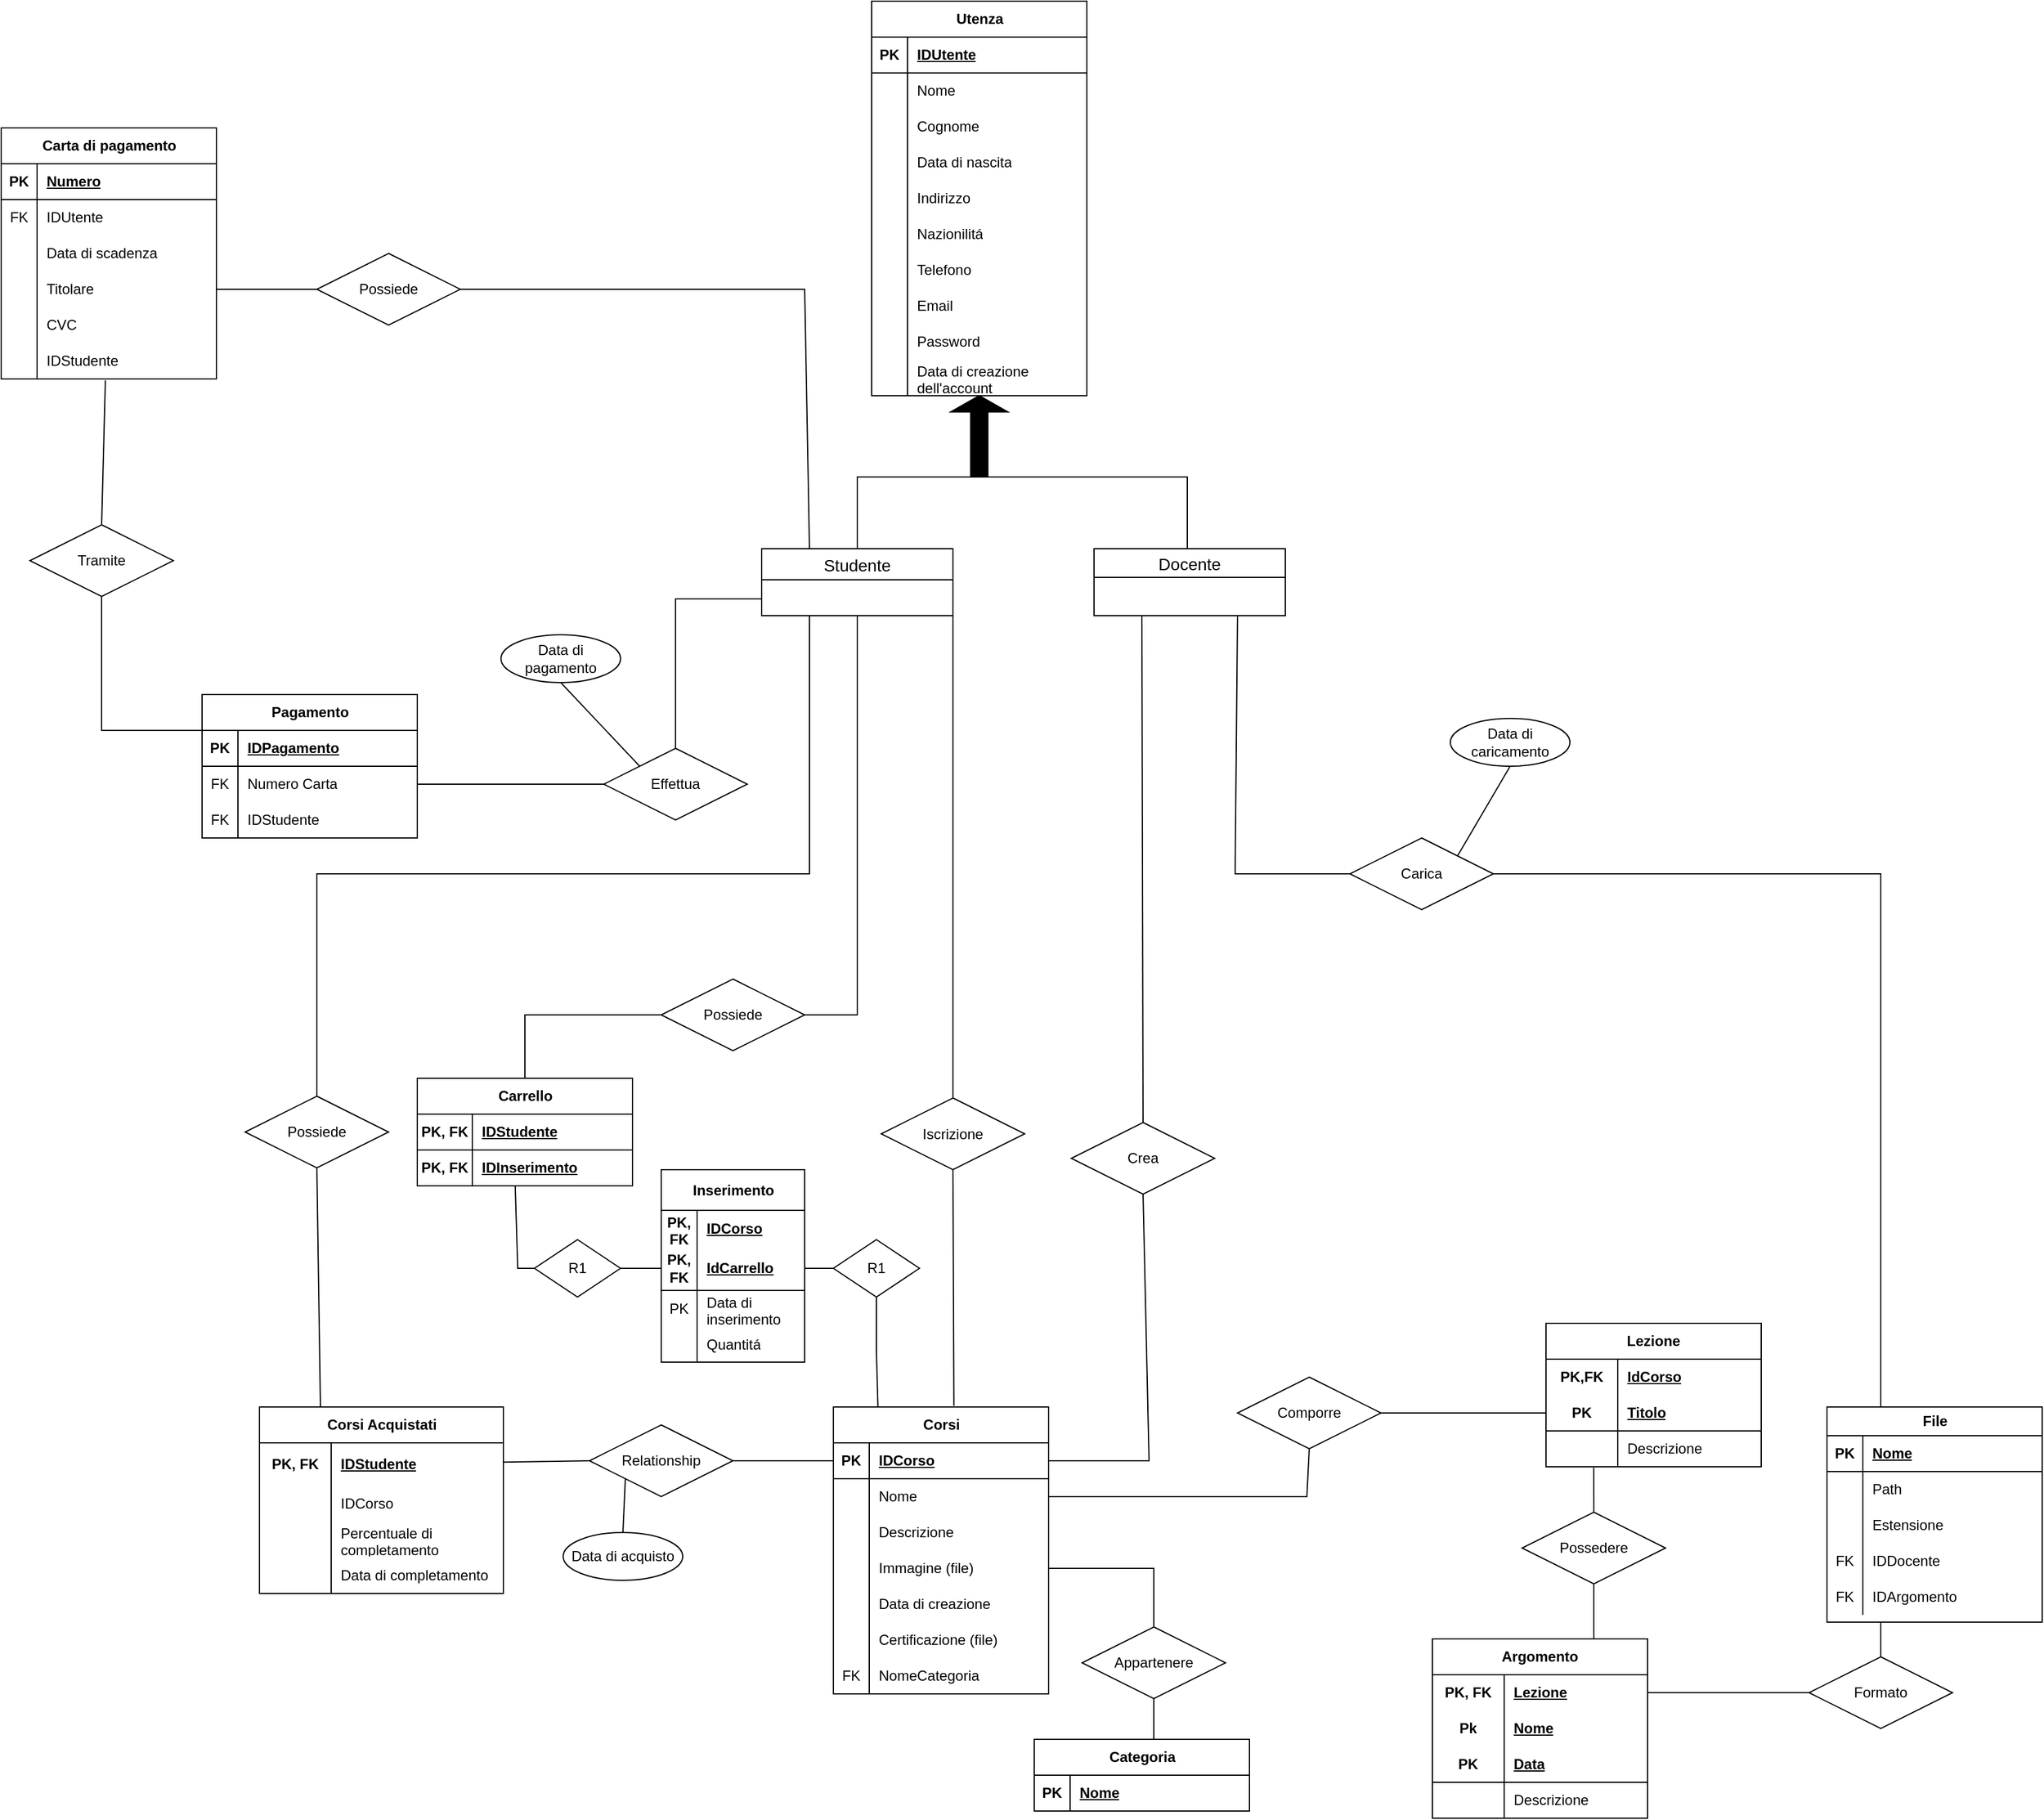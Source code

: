 <mxfile version="24.0.7" type="github">
  <diagram name="Pagina-1" id="3-wD7Ra--ZW9C04c_IBh">
    <mxGraphModel dx="3231" dy="2744" grid="1" gridSize="12" guides="1" tooltips="1" connect="1" arrows="1" fold="1" page="0" pageScale="1" pageWidth="1100" pageHeight="850" math="0" shadow="0">
      <root>
        <mxCell id="0" />
        <mxCell id="1" parent="0" />
        <mxCell id="b0-L5RkDC1IQs4jRK8Mg-4" value="" style="shape=singleArrow;direction=north;whiteSpace=wrap;html=1;fillColor=#000000;" parent="1" vertex="1">
          <mxGeometry x="410" y="-476" width="48" height="68" as="geometry" />
        </mxCell>
        <mxCell id="b0-L5RkDC1IQs4jRK8Mg-5" value="" style="shape=partialRectangle;whiteSpace=wrap;html=1;bottom=1;right=1;left=1;top=0;fillColor=none;routingCenterX=-0.5;rotation=-180;" parent="1" vertex="1">
          <mxGeometry x="332" y="-408" width="276" height="60" as="geometry" />
        </mxCell>
        <mxCell id="b0-L5RkDC1IQs4jRK8Mg-16" value="" style="endArrow=none;html=1;rounded=0;entryX=0.5;entryY=1;entryDx=0;entryDy=0;exitX=1;exitY=0.5;exitDx=0;exitDy=0;" parent="1" source="DrERIsDQeM2z2awhUm8h-34" target="b0-L5RkDC1IQs4jRK8Mg-17" edge="1">
          <mxGeometry relative="1" as="geometry">
            <mxPoint x="444" y="378.0" as="sourcePoint" />
            <mxPoint x="604" y="382" as="targetPoint" />
            <Array as="points">
              <mxPoint x="708" y="445" />
            </Array>
          </mxGeometry>
        </mxCell>
        <mxCell id="b0-L5RkDC1IQs4jRK8Mg-17" value="Comporre" style="shape=rhombus;perimeter=rhombusPerimeter;whiteSpace=wrap;html=1;align=center;" parent="1" vertex="1">
          <mxGeometry x="650" y="345" width="120" height="60" as="geometry" />
        </mxCell>
        <mxCell id="b0-L5RkDC1IQs4jRK8Mg-18" value="" style="endArrow=none;html=1;rounded=0;exitX=1;exitY=0.5;exitDx=0;exitDy=0;entryX=0;entryY=0.5;entryDx=0;entryDy=0;" parent="1" source="b0-L5RkDC1IQs4jRK8Mg-17" target="DrERIsDQeM2z2awhUm8h-164" edge="1">
          <mxGeometry relative="1" as="geometry">
            <mxPoint x="560" y="370" as="sourcePoint" />
            <mxPoint x="908" y="375" as="targetPoint" />
          </mxGeometry>
        </mxCell>
        <mxCell id="b0-L5RkDC1IQs4jRK8Mg-23" value="" style="endArrow=none;html=1;rounded=0;entryX=0.222;entryY=1.027;entryDx=0;entryDy=0;exitX=0.5;exitY=0;exitDx=0;exitDy=0;entryPerimeter=0;" parent="1" source="b0-L5RkDC1IQs4jRK8Mg-24" target="DrERIsDQeM2z2awhUm8h-167" edge="1">
          <mxGeometry relative="1" as="geometry">
            <mxPoint x="958" y="454" as="sourcePoint" />
            <mxPoint x="958" y="395" as="targetPoint" />
          </mxGeometry>
        </mxCell>
        <mxCell id="b0-L5RkDC1IQs4jRK8Mg-24" value="Possedere" style="shape=rhombus;perimeter=rhombusPerimeter;whiteSpace=wrap;html=1;align=center;" parent="1" vertex="1">
          <mxGeometry x="888" y="458" width="120" height="60" as="geometry" />
        </mxCell>
        <mxCell id="b0-L5RkDC1IQs4jRK8Mg-25" value="" style="endArrow=none;html=1;rounded=0;exitX=0.5;exitY=1;exitDx=0;exitDy=0;entryX=0.75;entryY=0;entryDx=0;entryDy=0;" parent="1" source="b0-L5RkDC1IQs4jRK8Mg-24" target="DrERIsDQeM2z2awhUm8h-173" edge="1">
          <mxGeometry relative="1" as="geometry">
            <mxPoint x="1004" y="550" as="sourcePoint" />
            <mxPoint x="958" y="574" as="targetPoint" />
          </mxGeometry>
        </mxCell>
        <mxCell id="b0-L5RkDC1IQs4jRK8Mg-26" value="" style="endArrow=none;html=1;rounded=0;entryX=1;entryY=0.5;entryDx=0;entryDy=0;exitX=0;exitY=0.5;exitDx=0;exitDy=0;" parent="1" source="b0-L5RkDC1IQs4jRK8Mg-27" target="DrERIsDQeM2z2awhUm8h-174" edge="1">
          <mxGeometry relative="1" as="geometry">
            <mxPoint x="1052" y="598" as="sourcePoint" />
            <mxPoint x="1008" y="594" as="targetPoint" />
          </mxGeometry>
        </mxCell>
        <mxCell id="b0-L5RkDC1IQs4jRK8Mg-27" value="&lt;div&gt;Formato&lt;/div&gt;" style="shape=rhombus;perimeter=rhombusPerimeter;whiteSpace=wrap;html=1;align=center;" parent="1" vertex="1">
          <mxGeometry x="1128" y="579" width="120" height="60" as="geometry" />
        </mxCell>
        <mxCell id="b0-L5RkDC1IQs4jRK8Mg-28" value="" style="endArrow=none;html=1;rounded=0;entryX=0.5;entryY=0;entryDx=0;entryDy=0;exitX=0.25;exitY=1;exitDx=0;exitDy=0;" parent="1" source="DrERIsDQeM2z2awhUm8h-187" target="b0-L5RkDC1IQs4jRK8Mg-27" edge="1">
          <mxGeometry relative="1" as="geometry">
            <mxPoint x="1174" y="498" as="sourcePoint" />
            <mxPoint x="1020" y="606" as="targetPoint" />
          </mxGeometry>
        </mxCell>
        <mxCell id="b0-L5RkDC1IQs4jRK8Mg-29" value="Iscrizione" style="shape=rhombus;perimeter=rhombusPerimeter;whiteSpace=wrap;html=1;align=center;" parent="1" vertex="1">
          <mxGeometry x="352" y="111.5" width="120" height="60" as="geometry" />
        </mxCell>
        <mxCell id="b0-L5RkDC1IQs4jRK8Mg-30" value="Crea" style="shape=rhombus;perimeter=rhombusPerimeter;whiteSpace=wrap;html=1;align=center;" parent="1" vertex="1">
          <mxGeometry x="511" y="132" width="120" height="60" as="geometry" />
        </mxCell>
        <mxCell id="b0-L5RkDC1IQs4jRK8Mg-32" value="" style="endArrow=none;html=1;rounded=0;exitX=0.5;exitY=0;exitDx=0;exitDy=0;entryX=0.25;entryY=1;entryDx=0;entryDy=0;" parent="1" source="b0-L5RkDC1IQs4jRK8Mg-30" target="DrERIsDQeM2z2awhUm8h-285" edge="1">
          <mxGeometry relative="1" as="geometry">
            <mxPoint x="456" y="48" as="sourcePoint" />
            <mxPoint x="590" y="-132" as="targetPoint" />
          </mxGeometry>
        </mxCell>
        <mxCell id="b0-L5RkDC1IQs4jRK8Mg-33" value="" style="endArrow=none;html=1;rounded=0;entryX=0.5;entryY=1;entryDx=0;entryDy=0;exitX=1;exitY=0.5;exitDx=0;exitDy=0;" parent="1" source="DrERIsDQeM2z2awhUm8h-31" target="b0-L5RkDC1IQs4jRK8Mg-30" edge="1">
          <mxGeometry relative="1" as="geometry">
            <mxPoint x="444" y="360" as="sourcePoint" />
            <mxPoint x="638" y="-44" as="targetPoint" />
            <Array as="points">
              <mxPoint x="576" y="415" />
            </Array>
          </mxGeometry>
        </mxCell>
        <mxCell id="b0-L5RkDC1IQs4jRK8Mg-34" value="" style="endArrow=none;html=1;rounded=0;entryX=0.5;entryY=0;entryDx=0;entryDy=0;exitX=1;exitY=1;exitDx=0;exitDy=0;" parent="1" source="DrERIsDQeM2z2awhUm8h-278" target="b0-L5RkDC1IQs4jRK8Mg-29" edge="1">
          <mxGeometry relative="1" as="geometry">
            <mxPoint x="396" y="-96" as="sourcePoint" />
            <mxPoint x="376" y="12" as="targetPoint" />
            <Array as="points">
              <mxPoint x="412" y="-96" />
            </Array>
          </mxGeometry>
        </mxCell>
        <mxCell id="b0-L5RkDC1IQs4jRK8Mg-35" value="" style="endArrow=none;html=1;rounded=0;exitX=0.56;exitY=-0.004;exitDx=0;exitDy=0;entryX=0.5;entryY=1;entryDx=0;entryDy=0;exitPerimeter=0;" parent="1" source="DrERIsDQeM2z2awhUm8h-30" target="b0-L5RkDC1IQs4jRK8Mg-29" edge="1">
          <mxGeometry relative="1" as="geometry">
            <mxPoint x="394" y="346" as="sourcePoint" />
            <mxPoint x="220" y="170" as="targetPoint" />
          </mxGeometry>
        </mxCell>
        <mxCell id="b0-L5RkDC1IQs4jRK8Mg-36" value="" style="endArrow=none;html=1;rounded=0;entryX=0;entryY=0.5;entryDx=0;entryDy=0;exitX=0.75;exitY=1;exitDx=0;exitDy=0;" parent="1" source="DrERIsDQeM2z2awhUm8h-285" target="b0-L5RkDC1IQs4jRK8Mg-37" edge="1">
          <mxGeometry relative="1" as="geometry">
            <mxPoint x="684" y="-168" as="sourcePoint" />
            <mxPoint x="792" y="-76" as="targetPoint" />
            <Array as="points">
              <mxPoint x="648" y="-76" />
            </Array>
          </mxGeometry>
        </mxCell>
        <mxCell id="b0-L5RkDC1IQs4jRK8Mg-37" value="Carica" style="shape=rhombus;perimeter=rhombusPerimeter;whiteSpace=wrap;html=1;align=center;" parent="1" vertex="1">
          <mxGeometry x="744.0" y="-106" width="120" height="60" as="geometry" />
        </mxCell>
        <mxCell id="b0-L5RkDC1IQs4jRK8Mg-39" value="" style="endArrow=none;html=1;rounded=0;exitX=1;exitY=0.5;exitDx=0;exitDy=0;entryX=0.25;entryY=0;entryDx=0;entryDy=0;" parent="1" source="b0-L5RkDC1IQs4jRK8Mg-37" target="DrERIsDQeM2z2awhUm8h-187" edge="1">
          <mxGeometry relative="1" as="geometry">
            <mxPoint x="612" y="60" as="sourcePoint" />
            <mxPoint x="1174" y="348" as="targetPoint" />
            <Array as="points">
              <mxPoint x="1188" y="-76" />
            </Array>
          </mxGeometry>
        </mxCell>
        <mxCell id="DrERIsDQeM2z2awhUm8h-2" value="Appartenere" style="shape=rhombus;perimeter=rhombusPerimeter;whiteSpace=wrap;html=1;align=center;" vertex="1" parent="1">
          <mxGeometry x="520" y="554" width="120" height="60" as="geometry" />
        </mxCell>
        <mxCell id="DrERIsDQeM2z2awhUm8h-4" value="" style="endArrow=none;html=1;rounded=0;entryX=0.5;entryY=0;entryDx=0;entryDy=0;exitX=1;exitY=0.5;exitDx=0;exitDy=0;" edge="1" parent="1" source="DrERIsDQeM2z2awhUm8h-40" target="DrERIsDQeM2z2awhUm8h-2">
          <mxGeometry relative="1" as="geometry">
            <mxPoint x="576" y="574" as="sourcePoint" />
            <mxPoint x="580" y="624" as="targetPoint" />
            <Array as="points">
              <mxPoint x="580" y="505" />
            </Array>
          </mxGeometry>
        </mxCell>
        <mxCell id="DrERIsDQeM2z2awhUm8h-5" value="" style="endArrow=none;html=1;rounded=0;exitX=0.5;exitY=0;exitDx=0;exitDy=0;entryX=0.5;entryY=1;entryDx=0;entryDy=0;" edge="1" parent="1" target="DrERIsDQeM2z2awhUm8h-2">
          <mxGeometry relative="1" as="geometry">
            <mxPoint x="580" y="648" as="sourcePoint" />
            <mxPoint x="406" y="458" as="targetPoint" />
          </mxGeometry>
        </mxCell>
        <mxCell id="DrERIsDQeM2z2awhUm8h-6" value="" style="endArrow=none;html=1;rounded=0;exitX=0.5;exitY=0;exitDx=0;exitDy=0;entryX=0;entryY=0.75;entryDx=0;entryDy=0;" edge="1" parent="1" source="DrERIsDQeM2z2awhUm8h-7" target="DrERIsDQeM2z2awhUm8h-278">
          <mxGeometry relative="1" as="geometry">
            <mxPoint x="96" y="-12" as="sourcePoint" />
            <mxPoint x="288" y="-168" as="targetPoint" />
            <Array as="points">
              <mxPoint x="180" y="-306" />
            </Array>
          </mxGeometry>
        </mxCell>
        <mxCell id="DrERIsDQeM2z2awhUm8h-7" value="Effettua" style="shape=rhombus;perimeter=rhombusPerimeter;whiteSpace=wrap;html=1;align=center;" vertex="1" parent="1">
          <mxGeometry x="120" y="-181" width="120" height="60" as="geometry" />
        </mxCell>
        <mxCell id="DrERIsDQeM2z2awhUm8h-9" value="R1" style="shape=rhombus;perimeter=rhombusPerimeter;whiteSpace=wrap;html=1;align=center;" vertex="1" parent="1">
          <mxGeometry x="62" y="230" width="72" height="48" as="geometry" />
        </mxCell>
        <mxCell id="DrERIsDQeM2z2awhUm8h-10" value="" style="endArrow=none;html=1;rounded=0;entryX=0;entryY=0.5;entryDx=0;entryDy=0;exitX=0.455;exitY=1.005;exitDx=0;exitDy=0;exitPerimeter=0;" edge="1" parent="1" source="DrERIsDQeM2z2awhUm8h-106" target="DrERIsDQeM2z2awhUm8h-9">
          <mxGeometry relative="1" as="geometry">
            <mxPoint x="48" y="192" as="sourcePoint" />
            <mxPoint x="378" y="264" as="targetPoint" />
            <Array as="points">
              <mxPoint x="48" y="254" />
            </Array>
          </mxGeometry>
        </mxCell>
        <mxCell id="DrERIsDQeM2z2awhUm8h-11" value="" style="endArrow=none;html=1;rounded=0;exitX=0.207;exitY=-0.002;exitDx=0;exitDy=0;entryX=0.5;entryY=1;entryDx=0;entryDy=0;exitPerimeter=0;" edge="1" parent="1" source="DrERIsDQeM2z2awhUm8h-30" target="DrERIsDQeM2z2awhUm8h-116">
          <mxGeometry relative="1" as="geometry">
            <mxPoint x="366" y="416" as="sourcePoint" />
            <mxPoint x="340" y="322" as="targetPoint" />
            <Array as="points">
              <mxPoint x="348" y="324" />
            </Array>
          </mxGeometry>
        </mxCell>
        <mxCell id="DrERIsDQeM2z2awhUm8h-12" value="Possiede" style="shape=rhombus;perimeter=rhombusPerimeter;whiteSpace=wrap;html=1;align=center;" vertex="1" parent="1">
          <mxGeometry x="168" y="12" width="120" height="60" as="geometry" />
        </mxCell>
        <mxCell id="DrERIsDQeM2z2awhUm8h-13" value="" style="endArrow=none;html=1;rounded=0;exitX=0.5;exitY=0;exitDx=0;exitDy=0;entryX=0;entryY=0.5;entryDx=0;entryDy=0;" edge="1" parent="1" source="DrERIsDQeM2z2awhUm8h-102" target="DrERIsDQeM2z2awhUm8h-12">
          <mxGeometry relative="1" as="geometry">
            <mxPoint x="50" y="130" as="sourcePoint" />
            <mxPoint x="110" y="42.0" as="targetPoint" />
            <Array as="points">
              <mxPoint x="54" y="42" />
            </Array>
          </mxGeometry>
        </mxCell>
        <mxCell id="DrERIsDQeM2z2awhUm8h-14" value="" style="endArrow=none;html=1;rounded=0;exitX=1;exitY=0.5;exitDx=0;exitDy=0;entryX=0.5;entryY=1;entryDx=0;entryDy=0;" edge="1" parent="1" source="DrERIsDQeM2z2awhUm8h-12" target="DrERIsDQeM2z2awhUm8h-278">
          <mxGeometry relative="1" as="geometry">
            <mxPoint x="192" y="132" as="sourcePoint" />
            <mxPoint x="264" y="-36" as="targetPoint" />
            <Array as="points">
              <mxPoint x="332" y="42" />
            </Array>
          </mxGeometry>
        </mxCell>
        <mxCell id="DrERIsDQeM2z2awhUm8h-15" value="" style="endArrow=none;html=1;rounded=0;entryX=0;entryY=0.5;entryDx=0;entryDy=0;exitX=1;exitY=0.5;exitDx=0;exitDy=0;" edge="1" parent="1" source="DrERIsDQeM2z2awhUm8h-266" target="DrERIsDQeM2z2awhUm8h-7">
          <mxGeometry relative="1" as="geometry">
            <mxPoint x="-32" y="-136" as="sourcePoint" />
            <mxPoint x="120" y="-136.59" as="targetPoint" />
          </mxGeometry>
        </mxCell>
        <mxCell id="DrERIsDQeM2z2awhUm8h-30" value="Corsi" style="shape=table;startSize=30;container=1;collapsible=1;childLayout=tableLayout;fixedRows=1;rowLines=0;fontStyle=1;align=center;resizeLast=1;html=1;" vertex="1" parent="1">
          <mxGeometry x="312" y="370" width="180" height="240" as="geometry" />
        </mxCell>
        <mxCell id="DrERIsDQeM2z2awhUm8h-31" value="" style="shape=tableRow;horizontal=0;startSize=0;swimlaneHead=0;swimlaneBody=0;fillColor=none;collapsible=0;dropTarget=0;points=[[0,0.5],[1,0.5]];portConstraint=eastwest;top=0;left=0;right=0;bottom=1;" vertex="1" parent="DrERIsDQeM2z2awhUm8h-30">
          <mxGeometry y="30" width="180" height="30" as="geometry" />
        </mxCell>
        <mxCell id="DrERIsDQeM2z2awhUm8h-32" value="PK" style="shape=partialRectangle;connectable=0;fillColor=none;top=0;left=0;bottom=0;right=0;fontStyle=1;overflow=hidden;whiteSpace=wrap;html=1;" vertex="1" parent="DrERIsDQeM2z2awhUm8h-31">
          <mxGeometry width="30" height="30" as="geometry">
            <mxRectangle width="30" height="30" as="alternateBounds" />
          </mxGeometry>
        </mxCell>
        <mxCell id="DrERIsDQeM2z2awhUm8h-33" value="IDCorso" style="shape=partialRectangle;connectable=0;fillColor=none;top=0;left=0;bottom=0;right=0;align=left;spacingLeft=6;fontStyle=5;overflow=hidden;whiteSpace=wrap;html=1;" vertex="1" parent="DrERIsDQeM2z2awhUm8h-31">
          <mxGeometry x="30" width="150" height="30" as="geometry">
            <mxRectangle width="150" height="30" as="alternateBounds" />
          </mxGeometry>
        </mxCell>
        <mxCell id="DrERIsDQeM2z2awhUm8h-34" value="" style="shape=tableRow;horizontal=0;startSize=0;swimlaneHead=0;swimlaneBody=0;fillColor=none;collapsible=0;dropTarget=0;points=[[0,0.5],[1,0.5]];portConstraint=eastwest;top=0;left=0;right=0;bottom=0;" vertex="1" parent="DrERIsDQeM2z2awhUm8h-30">
          <mxGeometry y="60" width="180" height="30" as="geometry" />
        </mxCell>
        <mxCell id="DrERIsDQeM2z2awhUm8h-35" value="" style="shape=partialRectangle;connectable=0;fillColor=none;top=0;left=0;bottom=0;right=0;editable=1;overflow=hidden;whiteSpace=wrap;html=1;" vertex="1" parent="DrERIsDQeM2z2awhUm8h-34">
          <mxGeometry width="30" height="30" as="geometry">
            <mxRectangle width="30" height="30" as="alternateBounds" />
          </mxGeometry>
        </mxCell>
        <mxCell id="DrERIsDQeM2z2awhUm8h-36" value="Nome" style="shape=partialRectangle;connectable=0;fillColor=none;top=0;left=0;bottom=0;right=0;align=left;spacingLeft=6;overflow=hidden;whiteSpace=wrap;html=1;" vertex="1" parent="DrERIsDQeM2z2awhUm8h-34">
          <mxGeometry x="30" width="150" height="30" as="geometry">
            <mxRectangle width="150" height="30" as="alternateBounds" />
          </mxGeometry>
        </mxCell>
        <mxCell id="DrERIsDQeM2z2awhUm8h-37" value="" style="shape=tableRow;horizontal=0;startSize=0;swimlaneHead=0;swimlaneBody=0;fillColor=none;collapsible=0;dropTarget=0;points=[[0,0.5],[1,0.5]];portConstraint=eastwest;top=0;left=0;right=0;bottom=0;" vertex="1" parent="DrERIsDQeM2z2awhUm8h-30">
          <mxGeometry y="90" width="180" height="30" as="geometry" />
        </mxCell>
        <mxCell id="DrERIsDQeM2z2awhUm8h-38" value="" style="shape=partialRectangle;connectable=0;fillColor=none;top=0;left=0;bottom=0;right=0;editable=1;overflow=hidden;whiteSpace=wrap;html=1;" vertex="1" parent="DrERIsDQeM2z2awhUm8h-37">
          <mxGeometry width="30" height="30" as="geometry">
            <mxRectangle width="30" height="30" as="alternateBounds" />
          </mxGeometry>
        </mxCell>
        <mxCell id="DrERIsDQeM2z2awhUm8h-39" value="Descrizione" style="shape=partialRectangle;connectable=0;fillColor=none;top=0;left=0;bottom=0;right=0;align=left;spacingLeft=6;overflow=hidden;whiteSpace=wrap;html=1;" vertex="1" parent="DrERIsDQeM2z2awhUm8h-37">
          <mxGeometry x="30" width="150" height="30" as="geometry">
            <mxRectangle width="150" height="30" as="alternateBounds" />
          </mxGeometry>
        </mxCell>
        <mxCell id="DrERIsDQeM2z2awhUm8h-40" value="" style="shape=tableRow;horizontal=0;startSize=0;swimlaneHead=0;swimlaneBody=0;fillColor=none;collapsible=0;dropTarget=0;points=[[0,0.5],[1,0.5]];portConstraint=eastwest;top=0;left=0;right=0;bottom=0;" vertex="1" parent="DrERIsDQeM2z2awhUm8h-30">
          <mxGeometry y="120" width="180" height="30" as="geometry" />
        </mxCell>
        <mxCell id="DrERIsDQeM2z2awhUm8h-41" value="" style="shape=partialRectangle;connectable=0;fillColor=none;top=0;left=0;bottom=0;right=0;editable=1;overflow=hidden;whiteSpace=wrap;html=1;" vertex="1" parent="DrERIsDQeM2z2awhUm8h-40">
          <mxGeometry width="30" height="30" as="geometry">
            <mxRectangle width="30" height="30" as="alternateBounds" />
          </mxGeometry>
        </mxCell>
        <mxCell id="DrERIsDQeM2z2awhUm8h-42" value="Immagine (file)" style="shape=partialRectangle;connectable=0;fillColor=none;top=0;left=0;bottom=0;right=0;align=left;spacingLeft=6;overflow=hidden;whiteSpace=wrap;html=1;" vertex="1" parent="DrERIsDQeM2z2awhUm8h-40">
          <mxGeometry x="30" width="150" height="30" as="geometry">
            <mxRectangle width="150" height="30" as="alternateBounds" />
          </mxGeometry>
        </mxCell>
        <mxCell id="DrERIsDQeM2z2awhUm8h-43" value="" style="shape=tableRow;horizontal=0;startSize=0;swimlaneHead=0;swimlaneBody=0;fillColor=none;collapsible=0;dropTarget=0;points=[[0,0.5],[1,0.5]];portConstraint=eastwest;top=0;left=0;right=0;bottom=0;" vertex="1" parent="DrERIsDQeM2z2awhUm8h-30">
          <mxGeometry y="150" width="180" height="30" as="geometry" />
        </mxCell>
        <mxCell id="DrERIsDQeM2z2awhUm8h-44" value="" style="shape=partialRectangle;connectable=0;fillColor=none;top=0;left=0;bottom=0;right=0;editable=1;overflow=hidden;whiteSpace=wrap;html=1;" vertex="1" parent="DrERIsDQeM2z2awhUm8h-43">
          <mxGeometry width="30" height="30" as="geometry">
            <mxRectangle width="30" height="30" as="alternateBounds" />
          </mxGeometry>
        </mxCell>
        <mxCell id="DrERIsDQeM2z2awhUm8h-45" value="Data di creazione" style="shape=partialRectangle;connectable=0;fillColor=none;top=0;left=0;bottom=0;right=0;align=left;spacingLeft=6;overflow=hidden;whiteSpace=wrap;html=1;" vertex="1" parent="DrERIsDQeM2z2awhUm8h-43">
          <mxGeometry x="30" width="150" height="30" as="geometry">
            <mxRectangle width="150" height="30" as="alternateBounds" />
          </mxGeometry>
        </mxCell>
        <mxCell id="DrERIsDQeM2z2awhUm8h-68" value="" style="shape=tableRow;horizontal=0;startSize=0;swimlaneHead=0;swimlaneBody=0;fillColor=none;collapsible=0;dropTarget=0;points=[[0,0.5],[1,0.5]];portConstraint=eastwest;top=0;left=0;right=0;bottom=0;" vertex="1" parent="DrERIsDQeM2z2awhUm8h-30">
          <mxGeometry y="180" width="180" height="30" as="geometry" />
        </mxCell>
        <mxCell id="DrERIsDQeM2z2awhUm8h-69" value="" style="shape=partialRectangle;connectable=0;fillColor=none;top=0;left=0;bottom=0;right=0;editable=1;overflow=hidden;whiteSpace=wrap;html=1;" vertex="1" parent="DrERIsDQeM2z2awhUm8h-68">
          <mxGeometry width="30" height="30" as="geometry">
            <mxRectangle width="30" height="30" as="alternateBounds" />
          </mxGeometry>
        </mxCell>
        <mxCell id="DrERIsDQeM2z2awhUm8h-70" value="Certificazione (file)" style="shape=partialRectangle;connectable=0;fillColor=none;top=0;left=0;bottom=0;right=0;align=left;spacingLeft=6;overflow=hidden;whiteSpace=wrap;html=1;" vertex="1" parent="DrERIsDQeM2z2awhUm8h-68">
          <mxGeometry x="30" width="150" height="30" as="geometry">
            <mxRectangle width="150" height="30" as="alternateBounds" />
          </mxGeometry>
        </mxCell>
        <mxCell id="DrERIsDQeM2z2awhUm8h-275" value="" style="shape=tableRow;horizontal=0;startSize=0;swimlaneHead=0;swimlaneBody=0;fillColor=none;collapsible=0;dropTarget=0;points=[[0,0.5],[1,0.5]];portConstraint=eastwest;top=0;left=0;right=0;bottom=0;" vertex="1" parent="DrERIsDQeM2z2awhUm8h-30">
          <mxGeometry y="210" width="180" height="30" as="geometry" />
        </mxCell>
        <mxCell id="DrERIsDQeM2z2awhUm8h-276" value="FK" style="shape=partialRectangle;connectable=0;fillColor=none;top=0;left=0;bottom=0;right=0;editable=1;overflow=hidden;whiteSpace=wrap;html=1;" vertex="1" parent="DrERIsDQeM2z2awhUm8h-275">
          <mxGeometry width="30" height="30" as="geometry">
            <mxRectangle width="30" height="30" as="alternateBounds" />
          </mxGeometry>
        </mxCell>
        <mxCell id="DrERIsDQeM2z2awhUm8h-277" value="NomeCategoria" style="shape=partialRectangle;connectable=0;fillColor=none;top=0;left=0;bottom=0;right=0;align=left;spacingLeft=6;overflow=hidden;whiteSpace=wrap;html=1;" vertex="1" parent="DrERIsDQeM2z2awhUm8h-275">
          <mxGeometry x="30" width="150" height="30" as="geometry">
            <mxRectangle width="150" height="30" as="alternateBounds" />
          </mxGeometry>
        </mxCell>
        <mxCell id="DrERIsDQeM2z2awhUm8h-52" value="Corsi Acquistati" style="shape=table;startSize=30;container=1;collapsible=1;childLayout=tableLayout;fixedRows=1;rowLines=0;fontStyle=1;align=center;resizeLast=1;html=1;" vertex="1" parent="1">
          <mxGeometry x="-168" y="370" width="204" height="156" as="geometry" />
        </mxCell>
        <mxCell id="DrERIsDQeM2z2awhUm8h-62" value="" style="shape=tableRow;horizontal=0;startSize=0;swimlaneHead=0;swimlaneBody=0;fillColor=none;collapsible=0;dropTarget=0;points=[[0,0.5],[1,0.5]];portConstraint=eastwest;top=0;left=0;right=0;bottom=0;" vertex="1" parent="DrERIsDQeM2z2awhUm8h-52">
          <mxGeometry y="30" width="204" height="36" as="geometry" />
        </mxCell>
        <mxCell id="DrERIsDQeM2z2awhUm8h-63" value="&lt;b&gt;PK, FK&lt;/b&gt;" style="shape=partialRectangle;connectable=0;fillColor=none;top=0;left=0;bottom=0;right=0;editable=1;overflow=hidden;whiteSpace=wrap;html=1;" vertex="1" parent="DrERIsDQeM2z2awhUm8h-62">
          <mxGeometry width="60" height="36" as="geometry">
            <mxRectangle width="60" height="36" as="alternateBounds" />
          </mxGeometry>
        </mxCell>
        <mxCell id="DrERIsDQeM2z2awhUm8h-64" value="&lt;b&gt;&lt;u&gt;IDStudente&lt;/u&gt;&lt;/b&gt;" style="shape=partialRectangle;connectable=0;fillColor=none;top=0;left=0;bottom=0;right=0;align=left;spacingLeft=6;overflow=hidden;whiteSpace=wrap;html=1;" vertex="1" parent="DrERIsDQeM2z2awhUm8h-62">
          <mxGeometry x="60" width="144" height="36" as="geometry">
            <mxRectangle width="144" height="36" as="alternateBounds" />
          </mxGeometry>
        </mxCell>
        <mxCell id="DrERIsDQeM2z2awhUm8h-65" value="" style="shape=tableRow;horizontal=0;startSize=0;swimlaneHead=0;swimlaneBody=0;fillColor=none;collapsible=0;dropTarget=0;points=[[0,0.5],[1,0.5]];portConstraint=eastwest;top=0;left=0;right=0;bottom=0;" vertex="1" parent="DrERIsDQeM2z2awhUm8h-52">
          <mxGeometry y="66" width="204" height="30" as="geometry" />
        </mxCell>
        <mxCell id="DrERIsDQeM2z2awhUm8h-66" value="" style="shape=partialRectangle;connectable=0;fillColor=none;top=0;left=0;bottom=0;right=0;editable=1;overflow=hidden;whiteSpace=wrap;html=1;" vertex="1" parent="DrERIsDQeM2z2awhUm8h-65">
          <mxGeometry width="60" height="30" as="geometry">
            <mxRectangle width="60" height="30" as="alternateBounds" />
          </mxGeometry>
        </mxCell>
        <mxCell id="DrERIsDQeM2z2awhUm8h-67" value="IDCorso" style="shape=partialRectangle;connectable=0;fillColor=none;top=0;left=0;bottom=0;right=0;align=left;spacingLeft=6;overflow=hidden;whiteSpace=wrap;html=1;" vertex="1" parent="DrERIsDQeM2z2awhUm8h-65">
          <mxGeometry x="60" width="144" height="30" as="geometry">
            <mxRectangle width="144" height="30" as="alternateBounds" />
          </mxGeometry>
        </mxCell>
        <mxCell id="DrERIsDQeM2z2awhUm8h-71" value="" style="shape=tableRow;horizontal=0;startSize=0;swimlaneHead=0;swimlaneBody=0;fillColor=none;collapsible=0;dropTarget=0;points=[[0,0.5],[1,0.5]];portConstraint=eastwest;top=0;left=0;right=0;bottom=0;" vertex="1" parent="DrERIsDQeM2z2awhUm8h-52">
          <mxGeometry y="96" width="204" height="30" as="geometry" />
        </mxCell>
        <mxCell id="DrERIsDQeM2z2awhUm8h-72" value="" style="shape=partialRectangle;connectable=0;fillColor=none;top=0;left=0;bottom=0;right=0;editable=1;overflow=hidden;whiteSpace=wrap;html=1;" vertex="1" parent="DrERIsDQeM2z2awhUm8h-71">
          <mxGeometry width="60" height="30" as="geometry">
            <mxRectangle width="60" height="30" as="alternateBounds" />
          </mxGeometry>
        </mxCell>
        <mxCell id="DrERIsDQeM2z2awhUm8h-73" value="Percentuale di completamento" style="shape=partialRectangle;connectable=0;fillColor=none;top=0;left=0;bottom=0;right=0;align=left;spacingLeft=6;overflow=hidden;whiteSpace=wrap;html=1;" vertex="1" parent="DrERIsDQeM2z2awhUm8h-71">
          <mxGeometry x="60" width="144" height="30" as="geometry">
            <mxRectangle width="144" height="30" as="alternateBounds" />
          </mxGeometry>
        </mxCell>
        <mxCell id="DrERIsDQeM2z2awhUm8h-96" value="" style="shape=tableRow;horizontal=0;startSize=0;swimlaneHead=0;swimlaneBody=0;fillColor=none;collapsible=0;dropTarget=0;points=[[0,0.5],[1,0.5]];portConstraint=eastwest;top=0;left=0;right=0;bottom=0;" vertex="1" parent="DrERIsDQeM2z2awhUm8h-52">
          <mxGeometry y="126" width="204" height="30" as="geometry" />
        </mxCell>
        <mxCell id="DrERIsDQeM2z2awhUm8h-97" value="" style="shape=partialRectangle;connectable=0;fillColor=none;top=0;left=0;bottom=0;right=0;editable=1;overflow=hidden;whiteSpace=wrap;html=1;" vertex="1" parent="DrERIsDQeM2z2awhUm8h-96">
          <mxGeometry width="60" height="30" as="geometry">
            <mxRectangle width="60" height="30" as="alternateBounds" />
          </mxGeometry>
        </mxCell>
        <mxCell id="DrERIsDQeM2z2awhUm8h-98" value="Data di completamento" style="shape=partialRectangle;connectable=0;fillColor=none;top=0;left=0;bottom=0;right=0;align=left;spacingLeft=6;overflow=hidden;whiteSpace=wrap;html=1;" vertex="1" parent="DrERIsDQeM2z2awhUm8h-96">
          <mxGeometry x="60" width="144" height="30" as="geometry">
            <mxRectangle width="144" height="30" as="alternateBounds" />
          </mxGeometry>
        </mxCell>
        <mxCell id="DrERIsDQeM2z2awhUm8h-74" value="Relationship" style="shape=rhombus;perimeter=rhombusPerimeter;whiteSpace=wrap;html=1;align=center;" vertex="1" parent="1">
          <mxGeometry x="108" y="385" width="120" height="60" as="geometry" />
        </mxCell>
        <mxCell id="DrERIsDQeM2z2awhUm8h-75" value="" style="endArrow=none;html=1;rounded=0;exitX=1;exitY=0.393;exitDx=0;exitDy=0;entryX=0;entryY=0.5;entryDx=0;entryDy=0;exitPerimeter=0;" edge="1" parent="1" target="DrERIsDQeM2z2awhUm8h-74">
          <mxGeometry relative="1" as="geometry">
            <mxPoint x="36" y="416.148" as="sourcePoint" />
            <mxPoint x="108" y="417" as="targetPoint" />
          </mxGeometry>
        </mxCell>
        <mxCell id="DrERIsDQeM2z2awhUm8h-76" value="" style="endArrow=none;html=1;rounded=0;exitX=1;exitY=0.5;exitDx=0;exitDy=0;entryX=0;entryY=0.5;entryDx=0;entryDy=0;" edge="1" parent="1" source="DrERIsDQeM2z2awhUm8h-74" target="DrERIsDQeM2z2awhUm8h-31">
          <mxGeometry relative="1" as="geometry">
            <mxPoint x="72" y="370" as="sourcePoint" />
            <mxPoint x="232" y="370" as="targetPoint" />
          </mxGeometry>
        </mxCell>
        <mxCell id="DrERIsDQeM2z2awhUm8h-77" value="" style="endArrow=none;html=1;rounded=0;exitX=0.5;exitY=0;exitDx=0;exitDy=0;entryX=0.25;entryY=1;entryDx=0;entryDy=0;" edge="1" parent="1" source="DrERIsDQeM2z2awhUm8h-78" target="DrERIsDQeM2z2awhUm8h-278">
          <mxGeometry relative="1" as="geometry">
            <mxPoint x="-108" y="96" as="sourcePoint" />
            <mxPoint x="252" y="-96" as="targetPoint" />
            <Array as="points">
              <mxPoint x="-120" y="-76" />
              <mxPoint x="292" y="-76" />
            </Array>
          </mxGeometry>
        </mxCell>
        <mxCell id="DrERIsDQeM2z2awhUm8h-78" value="Possiede" style="shape=rhombus;perimeter=rhombusPerimeter;whiteSpace=wrap;html=1;align=center;" vertex="1" parent="1">
          <mxGeometry x="-180" y="110" width="120" height="60" as="geometry" />
        </mxCell>
        <mxCell id="DrERIsDQeM2z2awhUm8h-79" value="" style="endArrow=none;html=1;rounded=0;exitX=0.5;exitY=1;exitDx=0;exitDy=0;entryX=0.25;entryY=0;entryDx=0;entryDy=0;" edge="1" parent="1" source="DrERIsDQeM2z2awhUm8h-78" target="DrERIsDQeM2z2awhUm8h-52">
          <mxGeometry relative="1" as="geometry">
            <mxPoint x="-108" y="228" as="sourcePoint" />
            <mxPoint x="52" y="228" as="targetPoint" />
          </mxGeometry>
        </mxCell>
        <mxCell id="DrERIsDQeM2z2awhUm8h-80" value="Categoria" style="shape=table;startSize=30;container=1;collapsible=1;childLayout=tableLayout;fixedRows=1;rowLines=0;fontStyle=1;align=center;resizeLast=1;html=1;" vertex="1" parent="1">
          <mxGeometry x="480" y="648" width="180" height="60" as="geometry" />
        </mxCell>
        <mxCell id="DrERIsDQeM2z2awhUm8h-81" value="" style="shape=tableRow;horizontal=0;startSize=0;swimlaneHead=0;swimlaneBody=0;fillColor=none;collapsible=0;dropTarget=0;points=[[0,0.5],[1,0.5]];portConstraint=eastwest;top=0;left=0;right=0;bottom=1;" vertex="1" parent="DrERIsDQeM2z2awhUm8h-80">
          <mxGeometry y="30" width="180" height="30" as="geometry" />
        </mxCell>
        <mxCell id="DrERIsDQeM2z2awhUm8h-82" value="PK" style="shape=partialRectangle;connectable=0;fillColor=none;top=0;left=0;bottom=0;right=0;fontStyle=1;overflow=hidden;whiteSpace=wrap;html=1;" vertex="1" parent="DrERIsDQeM2z2awhUm8h-81">
          <mxGeometry width="30" height="30" as="geometry">
            <mxRectangle width="30" height="30" as="alternateBounds" />
          </mxGeometry>
        </mxCell>
        <mxCell id="DrERIsDQeM2z2awhUm8h-83" value="Nome" style="shape=partialRectangle;connectable=0;fillColor=none;top=0;left=0;bottom=0;right=0;align=left;spacingLeft=6;fontStyle=5;overflow=hidden;whiteSpace=wrap;html=1;" vertex="1" parent="DrERIsDQeM2z2awhUm8h-81">
          <mxGeometry x="30" width="150" height="30" as="geometry">
            <mxRectangle width="150" height="30" as="alternateBounds" />
          </mxGeometry>
        </mxCell>
        <mxCell id="DrERIsDQeM2z2awhUm8h-100" value="Data di acquisto" style="ellipse;whiteSpace=wrap;html=1;align=center;" vertex="1" parent="1">
          <mxGeometry x="86" y="475" width="100" height="40" as="geometry" />
        </mxCell>
        <mxCell id="DrERIsDQeM2z2awhUm8h-101" value="" style="endArrow=none;html=1;rounded=0;entryX=0.5;entryY=0;entryDx=0;entryDy=0;exitX=0;exitY=1;exitDx=0;exitDy=0;" edge="1" parent="1" source="DrERIsDQeM2z2awhUm8h-74" target="DrERIsDQeM2z2awhUm8h-100">
          <mxGeometry relative="1" as="geometry">
            <mxPoint x="-24" y="406" as="sourcePoint" />
            <mxPoint x="136" y="406" as="targetPoint" />
          </mxGeometry>
        </mxCell>
        <mxCell id="DrERIsDQeM2z2awhUm8h-102" value="Carrello" style="shape=table;startSize=30;container=1;collapsible=1;childLayout=tableLayout;fixedRows=1;rowLines=0;fontStyle=1;align=center;resizeLast=1;html=1;" vertex="1" parent="1">
          <mxGeometry x="-36" y="95" width="180" height="90" as="geometry" />
        </mxCell>
        <mxCell id="DrERIsDQeM2z2awhUm8h-103" value="" style="shape=tableRow;horizontal=0;startSize=0;swimlaneHead=0;swimlaneBody=0;fillColor=none;collapsible=0;dropTarget=0;points=[[0,0.5],[1,0.5]];portConstraint=eastwest;top=0;left=0;right=0;bottom=1;" vertex="1" parent="DrERIsDQeM2z2awhUm8h-102">
          <mxGeometry y="30" width="180" height="30" as="geometry" />
        </mxCell>
        <mxCell id="DrERIsDQeM2z2awhUm8h-104" value="PK, FK" style="shape=partialRectangle;connectable=0;fillColor=none;top=0;left=0;bottom=0;right=0;fontStyle=1;overflow=hidden;whiteSpace=wrap;html=1;" vertex="1" parent="DrERIsDQeM2z2awhUm8h-103">
          <mxGeometry width="46" height="30" as="geometry">
            <mxRectangle width="46" height="30" as="alternateBounds" />
          </mxGeometry>
        </mxCell>
        <mxCell id="DrERIsDQeM2z2awhUm8h-105" value="IDStudente" style="shape=partialRectangle;connectable=0;fillColor=none;top=0;left=0;bottom=0;right=0;align=left;spacingLeft=6;fontStyle=5;overflow=hidden;whiteSpace=wrap;html=1;" vertex="1" parent="DrERIsDQeM2z2awhUm8h-103">
          <mxGeometry x="46" width="134" height="30" as="geometry">
            <mxRectangle width="134" height="30" as="alternateBounds" />
          </mxGeometry>
        </mxCell>
        <mxCell id="DrERIsDQeM2z2awhUm8h-106" value="" style="shape=tableRow;horizontal=0;startSize=0;swimlaneHead=0;swimlaneBody=0;fillColor=none;collapsible=0;dropTarget=0;points=[[0,0.5],[1,0.5]];portConstraint=eastwest;top=0;left=0;right=0;bottom=0;" vertex="1" parent="DrERIsDQeM2z2awhUm8h-102">
          <mxGeometry y="60" width="180" height="30" as="geometry" />
        </mxCell>
        <mxCell id="DrERIsDQeM2z2awhUm8h-107" value="&lt;b&gt;PK, FK&lt;/b&gt;" style="shape=partialRectangle;connectable=0;fillColor=none;top=0;left=0;bottom=0;right=0;editable=1;overflow=hidden;whiteSpace=wrap;html=1;" vertex="1" parent="DrERIsDQeM2z2awhUm8h-106">
          <mxGeometry width="46" height="30" as="geometry">
            <mxRectangle width="46" height="30" as="alternateBounds" />
          </mxGeometry>
        </mxCell>
        <mxCell id="DrERIsDQeM2z2awhUm8h-108" value="&lt;u&gt;&lt;b&gt;IDInserimento&lt;/b&gt;&lt;/u&gt;" style="shape=partialRectangle;connectable=0;fillColor=none;top=0;left=0;bottom=0;right=0;align=left;spacingLeft=6;overflow=hidden;whiteSpace=wrap;html=1;" vertex="1" parent="DrERIsDQeM2z2awhUm8h-106">
          <mxGeometry x="46" width="134" height="30" as="geometry">
            <mxRectangle width="134" height="30" as="alternateBounds" />
          </mxGeometry>
        </mxCell>
        <mxCell id="DrERIsDQeM2z2awhUm8h-116" value="R1" style="shape=rhombus;perimeter=rhombusPerimeter;whiteSpace=wrap;html=1;align=center;" vertex="1" parent="1">
          <mxGeometry x="312" y="230" width="72" height="48" as="geometry" />
        </mxCell>
        <mxCell id="DrERIsDQeM2z2awhUm8h-117" value="Inserimento" style="shape=table;startSize=34;container=1;collapsible=1;childLayout=tableLayout;fixedRows=1;rowLines=0;fontStyle=1;align=center;resizeLast=1;html=1;" vertex="1" parent="1">
          <mxGeometry x="168" y="171.5" width="120" height="161" as="geometry" />
        </mxCell>
        <mxCell id="DrERIsDQeM2z2awhUm8h-121" value="" style="shape=tableRow;horizontal=0;startSize=0;swimlaneHead=0;swimlaneBody=0;fillColor=none;collapsible=0;dropTarget=0;points=[[0,0.5],[1,0.5]];portConstraint=eastwest;top=0;left=0;right=0;bottom=0;" vertex="1" parent="DrERIsDQeM2z2awhUm8h-117">
          <mxGeometry y="34" width="120" height="30" as="geometry" />
        </mxCell>
        <mxCell id="DrERIsDQeM2z2awhUm8h-122" value="&lt;b&gt;PK, FK&lt;/b&gt;" style="shape=partialRectangle;connectable=0;fillColor=none;top=0;left=0;bottom=0;right=0;editable=1;overflow=hidden;whiteSpace=wrap;html=1;" vertex="1" parent="DrERIsDQeM2z2awhUm8h-121">
          <mxGeometry width="30" height="30" as="geometry">
            <mxRectangle width="30" height="30" as="alternateBounds" />
          </mxGeometry>
        </mxCell>
        <mxCell id="DrERIsDQeM2z2awhUm8h-123" value="&lt;u&gt;&lt;b&gt;IDCorso&lt;/b&gt;&lt;/u&gt;" style="shape=partialRectangle;connectable=0;fillColor=none;top=0;left=0;bottom=0;right=0;align=left;spacingLeft=6;overflow=hidden;whiteSpace=wrap;html=1;" vertex="1" parent="DrERIsDQeM2z2awhUm8h-121">
          <mxGeometry x="30" width="90" height="30" as="geometry">
            <mxRectangle width="90" height="30" as="alternateBounds" />
          </mxGeometry>
        </mxCell>
        <mxCell id="DrERIsDQeM2z2awhUm8h-118" value="" style="shape=tableRow;horizontal=0;startSize=0;swimlaneHead=0;swimlaneBody=0;fillColor=none;collapsible=0;dropTarget=0;points=[[0,0.5],[1,0.5]];portConstraint=eastwest;top=0;left=0;right=0;bottom=1;" vertex="1" parent="DrERIsDQeM2z2awhUm8h-117">
          <mxGeometry y="64" width="120" height="37" as="geometry" />
        </mxCell>
        <mxCell id="DrERIsDQeM2z2awhUm8h-119" value="PK, FK" style="shape=partialRectangle;connectable=0;fillColor=none;top=0;left=0;bottom=0;right=0;fontStyle=1;overflow=hidden;whiteSpace=wrap;html=1;" vertex="1" parent="DrERIsDQeM2z2awhUm8h-118">
          <mxGeometry width="30" height="37" as="geometry">
            <mxRectangle width="30" height="37" as="alternateBounds" />
          </mxGeometry>
        </mxCell>
        <mxCell id="DrERIsDQeM2z2awhUm8h-120" value="IdCarrello" style="shape=partialRectangle;connectable=0;fillColor=none;top=0;left=0;bottom=0;right=0;align=left;spacingLeft=6;fontStyle=5;overflow=hidden;whiteSpace=wrap;html=1;" vertex="1" parent="DrERIsDQeM2z2awhUm8h-118">
          <mxGeometry x="30" width="90" height="37" as="geometry">
            <mxRectangle width="90" height="37" as="alternateBounds" />
          </mxGeometry>
        </mxCell>
        <mxCell id="DrERIsDQeM2z2awhUm8h-124" value="" style="shape=tableRow;horizontal=0;startSize=0;swimlaneHead=0;swimlaneBody=0;fillColor=none;collapsible=0;dropTarget=0;points=[[0,0.5],[1,0.5]];portConstraint=eastwest;top=0;left=0;right=0;bottom=0;" vertex="1" parent="DrERIsDQeM2z2awhUm8h-117">
          <mxGeometry y="101" width="120" height="30" as="geometry" />
        </mxCell>
        <mxCell id="DrERIsDQeM2z2awhUm8h-125" value="PK" style="shape=partialRectangle;connectable=0;fillColor=none;top=0;left=0;bottom=0;right=0;editable=1;overflow=hidden;whiteSpace=wrap;html=1;" vertex="1" parent="DrERIsDQeM2z2awhUm8h-124">
          <mxGeometry width="30" height="30" as="geometry">
            <mxRectangle width="30" height="30" as="alternateBounds" />
          </mxGeometry>
        </mxCell>
        <mxCell id="DrERIsDQeM2z2awhUm8h-126" value="Data di inserimento" style="shape=partialRectangle;connectable=0;fillColor=none;top=0;left=0;bottom=0;right=0;align=left;spacingLeft=6;overflow=hidden;whiteSpace=wrap;html=1;" vertex="1" parent="DrERIsDQeM2z2awhUm8h-124">
          <mxGeometry x="30" width="90" height="30" as="geometry">
            <mxRectangle width="90" height="30" as="alternateBounds" />
          </mxGeometry>
        </mxCell>
        <mxCell id="DrERIsDQeM2z2awhUm8h-127" value="" style="shape=tableRow;horizontal=0;startSize=0;swimlaneHead=0;swimlaneBody=0;fillColor=none;collapsible=0;dropTarget=0;points=[[0,0.5],[1,0.5]];portConstraint=eastwest;top=0;left=0;right=0;bottom=0;" vertex="1" parent="DrERIsDQeM2z2awhUm8h-117">
          <mxGeometry y="131" width="120" height="30" as="geometry" />
        </mxCell>
        <mxCell id="DrERIsDQeM2z2awhUm8h-128" value="" style="shape=partialRectangle;connectable=0;fillColor=none;top=0;left=0;bottom=0;right=0;editable=1;overflow=hidden;whiteSpace=wrap;html=1;" vertex="1" parent="DrERIsDQeM2z2awhUm8h-127">
          <mxGeometry width="30" height="30" as="geometry">
            <mxRectangle width="30" height="30" as="alternateBounds" />
          </mxGeometry>
        </mxCell>
        <mxCell id="DrERIsDQeM2z2awhUm8h-129" value="Quantitá" style="shape=partialRectangle;connectable=0;fillColor=none;top=0;left=0;bottom=0;right=0;align=left;spacingLeft=6;overflow=hidden;whiteSpace=wrap;html=1;" vertex="1" parent="DrERIsDQeM2z2awhUm8h-127">
          <mxGeometry x="30" width="90" height="30" as="geometry">
            <mxRectangle width="90" height="30" as="alternateBounds" />
          </mxGeometry>
        </mxCell>
        <mxCell id="DrERIsDQeM2z2awhUm8h-130" value="" style="endArrow=none;html=1;rounded=0;exitX=1;exitY=0.5;exitDx=0;exitDy=0;entryX=0;entryY=0.5;entryDx=0;entryDy=0;" edge="1" parent="1" source="DrERIsDQeM2z2awhUm8h-9" target="DrERIsDQeM2z2awhUm8h-118">
          <mxGeometry relative="1" as="geometry">
            <mxPoint x="240" y="312" as="sourcePoint" />
            <mxPoint x="400" y="312" as="targetPoint" />
          </mxGeometry>
        </mxCell>
        <mxCell id="DrERIsDQeM2z2awhUm8h-131" value="" style="endArrow=none;html=1;rounded=0;exitX=1;exitY=0.5;exitDx=0;exitDy=0;entryX=0;entryY=0.5;entryDx=0;entryDy=0;" edge="1" parent="1" source="DrERIsDQeM2z2awhUm8h-118" target="DrERIsDQeM2z2awhUm8h-116">
          <mxGeometry relative="1" as="geometry">
            <mxPoint x="240" y="312" as="sourcePoint" />
            <mxPoint x="400" y="312" as="targetPoint" />
          </mxGeometry>
        </mxCell>
        <mxCell id="DrERIsDQeM2z2awhUm8h-160" value="Lezione" style="shape=table;startSize=30;container=1;collapsible=1;childLayout=tableLayout;fixedRows=1;rowLines=0;fontStyle=1;align=center;resizeLast=1;html=1;whiteSpace=wrap;" vertex="1" parent="1">
          <mxGeometry x="908" y="300" width="180" height="120" as="geometry" />
        </mxCell>
        <mxCell id="DrERIsDQeM2z2awhUm8h-161" value="" style="shape=tableRow;horizontal=0;startSize=0;swimlaneHead=0;swimlaneBody=0;fillColor=none;collapsible=0;dropTarget=0;points=[[0,0.5],[1,0.5]];portConstraint=eastwest;top=0;left=0;right=0;bottom=0;html=1;" vertex="1" parent="DrERIsDQeM2z2awhUm8h-160">
          <mxGeometry y="30" width="180" height="30" as="geometry" />
        </mxCell>
        <mxCell id="DrERIsDQeM2z2awhUm8h-162" value="PK,FK" style="shape=partialRectangle;connectable=0;fillColor=none;top=0;left=0;bottom=0;right=0;fontStyle=1;overflow=hidden;html=1;whiteSpace=wrap;" vertex="1" parent="DrERIsDQeM2z2awhUm8h-161">
          <mxGeometry width="60" height="30" as="geometry">
            <mxRectangle width="60" height="30" as="alternateBounds" />
          </mxGeometry>
        </mxCell>
        <mxCell id="DrERIsDQeM2z2awhUm8h-163" value="IdCorso" style="shape=partialRectangle;connectable=0;fillColor=none;top=0;left=0;bottom=0;right=0;align=left;spacingLeft=6;fontStyle=5;overflow=hidden;html=1;whiteSpace=wrap;" vertex="1" parent="DrERIsDQeM2z2awhUm8h-161">
          <mxGeometry x="60" width="120" height="30" as="geometry">
            <mxRectangle width="120" height="30" as="alternateBounds" />
          </mxGeometry>
        </mxCell>
        <mxCell id="DrERIsDQeM2z2awhUm8h-164" value="" style="shape=tableRow;horizontal=0;startSize=0;swimlaneHead=0;swimlaneBody=0;fillColor=none;collapsible=0;dropTarget=0;points=[[0,0.5],[1,0.5]];portConstraint=eastwest;top=0;left=0;right=0;bottom=1;html=1;" vertex="1" parent="DrERIsDQeM2z2awhUm8h-160">
          <mxGeometry y="60" width="180" height="30" as="geometry" />
        </mxCell>
        <mxCell id="DrERIsDQeM2z2awhUm8h-165" value="PK" style="shape=partialRectangle;connectable=0;fillColor=none;top=0;left=0;bottom=0;right=0;fontStyle=1;overflow=hidden;html=1;whiteSpace=wrap;" vertex="1" parent="DrERIsDQeM2z2awhUm8h-164">
          <mxGeometry width="60" height="30" as="geometry">
            <mxRectangle width="60" height="30" as="alternateBounds" />
          </mxGeometry>
        </mxCell>
        <mxCell id="DrERIsDQeM2z2awhUm8h-166" value="Titolo" style="shape=partialRectangle;connectable=0;fillColor=none;top=0;left=0;bottom=0;right=0;align=left;spacingLeft=6;fontStyle=5;overflow=hidden;html=1;whiteSpace=wrap;" vertex="1" parent="DrERIsDQeM2z2awhUm8h-164">
          <mxGeometry x="60" width="120" height="30" as="geometry">
            <mxRectangle width="120" height="30" as="alternateBounds" />
          </mxGeometry>
        </mxCell>
        <mxCell id="DrERIsDQeM2z2awhUm8h-167" value="" style="shape=tableRow;horizontal=0;startSize=0;swimlaneHead=0;swimlaneBody=0;fillColor=none;collapsible=0;dropTarget=0;points=[[0,0.5],[1,0.5]];portConstraint=eastwest;top=0;left=0;right=0;bottom=0;html=1;" vertex="1" parent="DrERIsDQeM2z2awhUm8h-160">
          <mxGeometry y="90" width="180" height="30" as="geometry" />
        </mxCell>
        <mxCell id="DrERIsDQeM2z2awhUm8h-168" value="" style="shape=partialRectangle;connectable=0;fillColor=none;top=0;left=0;bottom=0;right=0;editable=1;overflow=hidden;html=1;whiteSpace=wrap;" vertex="1" parent="DrERIsDQeM2z2awhUm8h-167">
          <mxGeometry width="60" height="30" as="geometry">
            <mxRectangle width="60" height="30" as="alternateBounds" />
          </mxGeometry>
        </mxCell>
        <mxCell id="DrERIsDQeM2z2awhUm8h-169" value="Descrizione" style="shape=partialRectangle;connectable=0;fillColor=none;top=0;left=0;bottom=0;right=0;align=left;spacingLeft=6;overflow=hidden;html=1;whiteSpace=wrap;" vertex="1" parent="DrERIsDQeM2z2awhUm8h-167">
          <mxGeometry x="60" width="120" height="30" as="geometry">
            <mxRectangle width="120" height="30" as="alternateBounds" />
          </mxGeometry>
        </mxCell>
        <mxCell id="DrERIsDQeM2z2awhUm8h-173" value="Argomento" style="shape=table;startSize=30;container=1;collapsible=1;childLayout=tableLayout;fixedRows=1;rowLines=0;fontStyle=1;align=center;resizeLast=1;html=1;whiteSpace=wrap;" vertex="1" parent="1">
          <mxGeometry x="813" y="564" width="180" height="150" as="geometry" />
        </mxCell>
        <mxCell id="DrERIsDQeM2z2awhUm8h-174" value="" style="shape=tableRow;horizontal=0;startSize=0;swimlaneHead=0;swimlaneBody=0;fillColor=none;collapsible=0;dropTarget=0;points=[[0,0.5],[1,0.5]];portConstraint=eastwest;top=0;left=0;right=0;bottom=0;html=1;" vertex="1" parent="DrERIsDQeM2z2awhUm8h-173">
          <mxGeometry y="30" width="180" height="30" as="geometry" />
        </mxCell>
        <mxCell id="DrERIsDQeM2z2awhUm8h-175" value="PK, FK" style="shape=partialRectangle;connectable=0;fillColor=none;top=0;left=0;bottom=0;right=0;fontStyle=1;overflow=hidden;html=1;whiteSpace=wrap;" vertex="1" parent="DrERIsDQeM2z2awhUm8h-174">
          <mxGeometry width="60" height="30" as="geometry">
            <mxRectangle width="60" height="30" as="alternateBounds" />
          </mxGeometry>
        </mxCell>
        <mxCell id="DrERIsDQeM2z2awhUm8h-176" value="Lezione" style="shape=partialRectangle;connectable=0;fillColor=none;top=0;left=0;bottom=0;right=0;align=left;spacingLeft=6;fontStyle=5;overflow=hidden;html=1;whiteSpace=wrap;" vertex="1" parent="DrERIsDQeM2z2awhUm8h-174">
          <mxGeometry x="60" width="120" height="30" as="geometry">
            <mxRectangle width="120" height="30" as="alternateBounds" />
          </mxGeometry>
        </mxCell>
        <mxCell id="DrERIsDQeM2z2awhUm8h-180" value="" style="shape=tableRow;horizontal=0;startSize=0;swimlaneHead=0;swimlaneBody=0;fillColor=none;collapsible=0;dropTarget=0;points=[[0,0.5],[1,0.5]];portConstraint=eastwest;top=0;left=0;right=0;bottom=0;html=1;" vertex="1" parent="DrERIsDQeM2z2awhUm8h-173">
          <mxGeometry y="60" width="180" height="30" as="geometry" />
        </mxCell>
        <mxCell id="DrERIsDQeM2z2awhUm8h-181" value="&lt;b&gt;Pk&lt;/b&gt;" style="shape=partialRectangle;connectable=0;fillColor=none;top=0;left=0;bottom=0;right=0;editable=1;overflow=hidden;html=1;whiteSpace=wrap;" vertex="1" parent="DrERIsDQeM2z2awhUm8h-180">
          <mxGeometry width="60" height="30" as="geometry">
            <mxRectangle width="60" height="30" as="alternateBounds" />
          </mxGeometry>
        </mxCell>
        <mxCell id="DrERIsDQeM2z2awhUm8h-182" value="&lt;b&gt;&lt;u&gt;Nome&lt;/u&gt;&lt;/b&gt;" style="shape=partialRectangle;connectable=0;fillColor=none;top=0;left=0;bottom=0;right=0;align=left;spacingLeft=6;overflow=hidden;html=1;whiteSpace=wrap;" vertex="1" parent="DrERIsDQeM2z2awhUm8h-180">
          <mxGeometry x="60" width="120" height="30" as="geometry">
            <mxRectangle width="120" height="30" as="alternateBounds" />
          </mxGeometry>
        </mxCell>
        <mxCell id="DrERIsDQeM2z2awhUm8h-177" value="" style="shape=tableRow;horizontal=0;startSize=0;swimlaneHead=0;swimlaneBody=0;fillColor=none;collapsible=0;dropTarget=0;points=[[0,0.5],[1,0.5]];portConstraint=eastwest;top=0;left=0;right=0;bottom=1;html=1;" vertex="1" parent="DrERIsDQeM2z2awhUm8h-173">
          <mxGeometry y="90" width="180" height="30" as="geometry" />
        </mxCell>
        <mxCell id="DrERIsDQeM2z2awhUm8h-178" value="PK" style="shape=partialRectangle;connectable=0;fillColor=none;top=0;left=0;bottom=0;right=0;fontStyle=1;overflow=hidden;html=1;whiteSpace=wrap;" vertex="1" parent="DrERIsDQeM2z2awhUm8h-177">
          <mxGeometry width="60" height="30" as="geometry">
            <mxRectangle width="60" height="30" as="alternateBounds" />
          </mxGeometry>
        </mxCell>
        <mxCell id="DrERIsDQeM2z2awhUm8h-179" value="Data" style="shape=partialRectangle;connectable=0;fillColor=none;top=0;left=0;bottom=0;right=0;align=left;spacingLeft=6;fontStyle=5;overflow=hidden;html=1;whiteSpace=wrap;" vertex="1" parent="DrERIsDQeM2z2awhUm8h-177">
          <mxGeometry x="60" width="120" height="30" as="geometry">
            <mxRectangle width="120" height="30" as="alternateBounds" />
          </mxGeometry>
        </mxCell>
        <mxCell id="DrERIsDQeM2z2awhUm8h-183" value="" style="shape=tableRow;horizontal=0;startSize=0;swimlaneHead=0;swimlaneBody=0;fillColor=none;collapsible=0;dropTarget=0;points=[[0,0.5],[1,0.5]];portConstraint=eastwest;top=0;left=0;right=0;bottom=0;html=1;" vertex="1" parent="DrERIsDQeM2z2awhUm8h-173">
          <mxGeometry y="120" width="180" height="30" as="geometry" />
        </mxCell>
        <mxCell id="DrERIsDQeM2z2awhUm8h-184" value="" style="shape=partialRectangle;connectable=0;fillColor=none;top=0;left=0;bottom=0;right=0;editable=1;overflow=hidden;html=1;whiteSpace=wrap;" vertex="1" parent="DrERIsDQeM2z2awhUm8h-183">
          <mxGeometry width="60" height="30" as="geometry">
            <mxRectangle width="60" height="30" as="alternateBounds" />
          </mxGeometry>
        </mxCell>
        <mxCell id="DrERIsDQeM2z2awhUm8h-185" value="Descrizione" style="shape=partialRectangle;connectable=0;fillColor=none;top=0;left=0;bottom=0;right=0;align=left;spacingLeft=6;overflow=hidden;html=1;whiteSpace=wrap;" vertex="1" parent="DrERIsDQeM2z2awhUm8h-183">
          <mxGeometry x="60" width="120" height="30" as="geometry">
            <mxRectangle width="120" height="30" as="alternateBounds" />
          </mxGeometry>
        </mxCell>
        <mxCell id="DrERIsDQeM2z2awhUm8h-187" value="File" style="shape=table;startSize=24;container=1;collapsible=1;childLayout=tableLayout;fixedRows=1;rowLines=0;fontStyle=1;align=center;resizeLast=1;html=1;" vertex="1" parent="1">
          <mxGeometry x="1143" y="370" width="180" height="180" as="geometry" />
        </mxCell>
        <mxCell id="DrERIsDQeM2z2awhUm8h-188" value="" style="shape=tableRow;horizontal=0;startSize=0;swimlaneHead=0;swimlaneBody=0;fillColor=none;collapsible=0;dropTarget=0;points=[[0,0.5],[1,0.5]];portConstraint=eastwest;top=0;left=0;right=0;bottom=1;" vertex="1" parent="DrERIsDQeM2z2awhUm8h-187">
          <mxGeometry y="24" width="180" height="30" as="geometry" />
        </mxCell>
        <mxCell id="DrERIsDQeM2z2awhUm8h-189" value="PK" style="shape=partialRectangle;connectable=0;fillColor=none;top=0;left=0;bottom=0;right=0;fontStyle=1;overflow=hidden;whiteSpace=wrap;html=1;" vertex="1" parent="DrERIsDQeM2z2awhUm8h-188">
          <mxGeometry width="30" height="30" as="geometry">
            <mxRectangle width="30" height="30" as="alternateBounds" />
          </mxGeometry>
        </mxCell>
        <mxCell id="DrERIsDQeM2z2awhUm8h-190" value="Nome" style="shape=partialRectangle;connectable=0;fillColor=none;top=0;left=0;bottom=0;right=0;align=left;spacingLeft=6;fontStyle=5;overflow=hidden;whiteSpace=wrap;html=1;" vertex="1" parent="DrERIsDQeM2z2awhUm8h-188">
          <mxGeometry x="30" width="150" height="30" as="geometry">
            <mxRectangle width="150" height="30" as="alternateBounds" />
          </mxGeometry>
        </mxCell>
        <mxCell id="DrERIsDQeM2z2awhUm8h-191" value="" style="shape=tableRow;horizontal=0;startSize=0;swimlaneHead=0;swimlaneBody=0;fillColor=none;collapsible=0;dropTarget=0;points=[[0,0.5],[1,0.5]];portConstraint=eastwest;top=0;left=0;right=0;bottom=0;" vertex="1" parent="DrERIsDQeM2z2awhUm8h-187">
          <mxGeometry y="54" width="180" height="30" as="geometry" />
        </mxCell>
        <mxCell id="DrERIsDQeM2z2awhUm8h-192" value="" style="shape=partialRectangle;connectable=0;fillColor=none;top=0;left=0;bottom=0;right=0;editable=1;overflow=hidden;whiteSpace=wrap;html=1;" vertex="1" parent="DrERIsDQeM2z2awhUm8h-191">
          <mxGeometry width="30" height="30" as="geometry">
            <mxRectangle width="30" height="30" as="alternateBounds" />
          </mxGeometry>
        </mxCell>
        <mxCell id="DrERIsDQeM2z2awhUm8h-193" value="Path" style="shape=partialRectangle;connectable=0;fillColor=none;top=0;left=0;bottom=0;right=0;align=left;spacingLeft=6;overflow=hidden;whiteSpace=wrap;html=1;" vertex="1" parent="DrERIsDQeM2z2awhUm8h-191">
          <mxGeometry x="30" width="150" height="30" as="geometry">
            <mxRectangle width="150" height="30" as="alternateBounds" />
          </mxGeometry>
        </mxCell>
        <mxCell id="DrERIsDQeM2z2awhUm8h-194" value="" style="shape=tableRow;horizontal=0;startSize=0;swimlaneHead=0;swimlaneBody=0;fillColor=none;collapsible=0;dropTarget=0;points=[[0,0.5],[1,0.5]];portConstraint=eastwest;top=0;left=0;right=0;bottom=0;" vertex="1" parent="DrERIsDQeM2z2awhUm8h-187">
          <mxGeometry y="84" width="180" height="30" as="geometry" />
        </mxCell>
        <mxCell id="DrERIsDQeM2z2awhUm8h-195" value="" style="shape=partialRectangle;connectable=0;fillColor=none;top=0;left=0;bottom=0;right=0;editable=1;overflow=hidden;whiteSpace=wrap;html=1;" vertex="1" parent="DrERIsDQeM2z2awhUm8h-194">
          <mxGeometry width="30" height="30" as="geometry">
            <mxRectangle width="30" height="30" as="alternateBounds" />
          </mxGeometry>
        </mxCell>
        <mxCell id="DrERIsDQeM2z2awhUm8h-196" value="Estensione" style="shape=partialRectangle;connectable=0;fillColor=none;top=0;left=0;bottom=0;right=0;align=left;spacingLeft=6;overflow=hidden;whiteSpace=wrap;html=1;" vertex="1" parent="DrERIsDQeM2z2awhUm8h-194">
          <mxGeometry x="30" width="150" height="30" as="geometry">
            <mxRectangle width="150" height="30" as="alternateBounds" />
          </mxGeometry>
        </mxCell>
        <mxCell id="DrERIsDQeM2z2awhUm8h-287" value="" style="shape=tableRow;horizontal=0;startSize=0;swimlaneHead=0;swimlaneBody=0;fillColor=none;collapsible=0;dropTarget=0;points=[[0,0.5],[1,0.5]];portConstraint=eastwest;top=0;left=0;right=0;bottom=0;" vertex="1" parent="DrERIsDQeM2z2awhUm8h-187">
          <mxGeometry y="114" width="180" height="30" as="geometry" />
        </mxCell>
        <mxCell id="DrERIsDQeM2z2awhUm8h-288" value="FK" style="shape=partialRectangle;connectable=0;fillColor=none;top=0;left=0;bottom=0;right=0;editable=1;overflow=hidden;whiteSpace=wrap;html=1;" vertex="1" parent="DrERIsDQeM2z2awhUm8h-287">
          <mxGeometry width="30" height="30" as="geometry">
            <mxRectangle width="30" height="30" as="alternateBounds" />
          </mxGeometry>
        </mxCell>
        <mxCell id="DrERIsDQeM2z2awhUm8h-289" value="IDDocente" style="shape=partialRectangle;connectable=0;fillColor=none;top=0;left=0;bottom=0;right=0;align=left;spacingLeft=6;overflow=hidden;whiteSpace=wrap;html=1;" vertex="1" parent="DrERIsDQeM2z2awhUm8h-287">
          <mxGeometry x="30" width="150" height="30" as="geometry">
            <mxRectangle width="150" height="30" as="alternateBounds" />
          </mxGeometry>
        </mxCell>
        <mxCell id="DrERIsDQeM2z2awhUm8h-290" value="" style="shape=tableRow;horizontal=0;startSize=0;swimlaneHead=0;swimlaneBody=0;fillColor=none;collapsible=0;dropTarget=0;points=[[0,0.5],[1,0.5]];portConstraint=eastwest;top=0;left=0;right=0;bottom=0;" vertex="1" parent="DrERIsDQeM2z2awhUm8h-187">
          <mxGeometry y="144" width="180" height="30" as="geometry" />
        </mxCell>
        <mxCell id="DrERIsDQeM2z2awhUm8h-291" value="FK" style="shape=partialRectangle;connectable=0;fillColor=none;top=0;left=0;bottom=0;right=0;editable=1;overflow=hidden;whiteSpace=wrap;html=1;" vertex="1" parent="DrERIsDQeM2z2awhUm8h-290">
          <mxGeometry width="30" height="30" as="geometry">
            <mxRectangle width="30" height="30" as="alternateBounds" />
          </mxGeometry>
        </mxCell>
        <mxCell id="DrERIsDQeM2z2awhUm8h-292" value="IDArgomento" style="shape=partialRectangle;connectable=0;fillColor=none;top=0;left=0;bottom=0;right=0;align=left;spacingLeft=6;overflow=hidden;whiteSpace=wrap;html=1;" vertex="1" parent="DrERIsDQeM2z2awhUm8h-290">
          <mxGeometry x="30" width="150" height="30" as="geometry">
            <mxRectangle width="150" height="30" as="alternateBounds" />
          </mxGeometry>
        </mxCell>
        <mxCell id="DrERIsDQeM2z2awhUm8h-200" value="Utenza" style="shape=table;startSize=30;container=1;collapsible=1;childLayout=tableLayout;fixedRows=1;rowLines=0;fontStyle=1;align=center;resizeLast=1;html=1;" vertex="1" parent="1">
          <mxGeometry x="344" y="-806" width="180" height="330" as="geometry" />
        </mxCell>
        <mxCell id="DrERIsDQeM2z2awhUm8h-201" value="" style="shape=tableRow;horizontal=0;startSize=0;swimlaneHead=0;swimlaneBody=0;fillColor=none;collapsible=0;dropTarget=0;points=[[0,0.5],[1,0.5]];portConstraint=eastwest;top=0;left=0;right=0;bottom=1;" vertex="1" parent="DrERIsDQeM2z2awhUm8h-200">
          <mxGeometry y="30" width="180" height="30" as="geometry" />
        </mxCell>
        <mxCell id="DrERIsDQeM2z2awhUm8h-202" value="PK" style="shape=partialRectangle;connectable=0;fillColor=none;top=0;left=0;bottom=0;right=0;fontStyle=1;overflow=hidden;whiteSpace=wrap;html=1;" vertex="1" parent="DrERIsDQeM2z2awhUm8h-201">
          <mxGeometry width="30" height="30" as="geometry">
            <mxRectangle width="30" height="30" as="alternateBounds" />
          </mxGeometry>
        </mxCell>
        <mxCell id="DrERIsDQeM2z2awhUm8h-203" value="IDUtente" style="shape=partialRectangle;connectable=0;fillColor=none;top=0;left=0;bottom=0;right=0;align=left;spacingLeft=6;fontStyle=5;overflow=hidden;whiteSpace=wrap;html=1;" vertex="1" parent="DrERIsDQeM2z2awhUm8h-201">
          <mxGeometry x="30" width="150" height="30" as="geometry">
            <mxRectangle width="150" height="30" as="alternateBounds" />
          </mxGeometry>
        </mxCell>
        <mxCell id="DrERIsDQeM2z2awhUm8h-204" value="" style="shape=tableRow;horizontal=0;startSize=0;swimlaneHead=0;swimlaneBody=0;fillColor=none;collapsible=0;dropTarget=0;points=[[0,0.5],[1,0.5]];portConstraint=eastwest;top=0;left=0;right=0;bottom=0;" vertex="1" parent="DrERIsDQeM2z2awhUm8h-200">
          <mxGeometry y="60" width="180" height="30" as="geometry" />
        </mxCell>
        <mxCell id="DrERIsDQeM2z2awhUm8h-205" value="" style="shape=partialRectangle;connectable=0;fillColor=none;top=0;left=0;bottom=0;right=0;editable=1;overflow=hidden;whiteSpace=wrap;html=1;" vertex="1" parent="DrERIsDQeM2z2awhUm8h-204">
          <mxGeometry width="30" height="30" as="geometry">
            <mxRectangle width="30" height="30" as="alternateBounds" />
          </mxGeometry>
        </mxCell>
        <mxCell id="DrERIsDQeM2z2awhUm8h-206" value="Nome" style="shape=partialRectangle;connectable=0;fillColor=none;top=0;left=0;bottom=0;right=0;align=left;spacingLeft=6;overflow=hidden;whiteSpace=wrap;html=1;" vertex="1" parent="DrERIsDQeM2z2awhUm8h-204">
          <mxGeometry x="30" width="150" height="30" as="geometry">
            <mxRectangle width="150" height="30" as="alternateBounds" />
          </mxGeometry>
        </mxCell>
        <mxCell id="DrERIsDQeM2z2awhUm8h-207" value="" style="shape=tableRow;horizontal=0;startSize=0;swimlaneHead=0;swimlaneBody=0;fillColor=none;collapsible=0;dropTarget=0;points=[[0,0.5],[1,0.5]];portConstraint=eastwest;top=0;left=0;right=0;bottom=0;" vertex="1" parent="DrERIsDQeM2z2awhUm8h-200">
          <mxGeometry y="90" width="180" height="30" as="geometry" />
        </mxCell>
        <mxCell id="DrERIsDQeM2z2awhUm8h-208" value="" style="shape=partialRectangle;connectable=0;fillColor=none;top=0;left=0;bottom=0;right=0;editable=1;overflow=hidden;whiteSpace=wrap;html=1;" vertex="1" parent="DrERIsDQeM2z2awhUm8h-207">
          <mxGeometry width="30" height="30" as="geometry">
            <mxRectangle width="30" height="30" as="alternateBounds" />
          </mxGeometry>
        </mxCell>
        <mxCell id="DrERIsDQeM2z2awhUm8h-209" value="Cognome" style="shape=partialRectangle;connectable=0;fillColor=none;top=0;left=0;bottom=0;right=0;align=left;spacingLeft=6;overflow=hidden;whiteSpace=wrap;html=1;" vertex="1" parent="DrERIsDQeM2z2awhUm8h-207">
          <mxGeometry x="30" width="150" height="30" as="geometry">
            <mxRectangle width="150" height="30" as="alternateBounds" />
          </mxGeometry>
        </mxCell>
        <mxCell id="DrERIsDQeM2z2awhUm8h-210" value="" style="shape=tableRow;horizontal=0;startSize=0;swimlaneHead=0;swimlaneBody=0;fillColor=none;collapsible=0;dropTarget=0;points=[[0,0.5],[1,0.5]];portConstraint=eastwest;top=0;left=0;right=0;bottom=0;" vertex="1" parent="DrERIsDQeM2z2awhUm8h-200">
          <mxGeometry y="120" width="180" height="30" as="geometry" />
        </mxCell>
        <mxCell id="DrERIsDQeM2z2awhUm8h-211" value="" style="shape=partialRectangle;connectable=0;fillColor=none;top=0;left=0;bottom=0;right=0;editable=1;overflow=hidden;whiteSpace=wrap;html=1;" vertex="1" parent="DrERIsDQeM2z2awhUm8h-210">
          <mxGeometry width="30" height="30" as="geometry">
            <mxRectangle width="30" height="30" as="alternateBounds" />
          </mxGeometry>
        </mxCell>
        <mxCell id="DrERIsDQeM2z2awhUm8h-212" value="Data di nascita" style="shape=partialRectangle;connectable=0;fillColor=none;top=0;left=0;bottom=0;right=0;align=left;spacingLeft=6;overflow=hidden;whiteSpace=wrap;html=1;" vertex="1" parent="DrERIsDQeM2z2awhUm8h-210">
          <mxGeometry x="30" width="150" height="30" as="geometry">
            <mxRectangle width="150" height="30" as="alternateBounds" />
          </mxGeometry>
        </mxCell>
        <mxCell id="DrERIsDQeM2z2awhUm8h-213" value="" style="shape=tableRow;horizontal=0;startSize=0;swimlaneHead=0;swimlaneBody=0;fillColor=none;collapsible=0;dropTarget=0;points=[[0,0.5],[1,0.5]];portConstraint=eastwest;top=0;left=0;right=0;bottom=0;" vertex="1" parent="DrERIsDQeM2z2awhUm8h-200">
          <mxGeometry y="150" width="180" height="30" as="geometry" />
        </mxCell>
        <mxCell id="DrERIsDQeM2z2awhUm8h-214" value="" style="shape=partialRectangle;connectable=0;fillColor=none;top=0;left=0;bottom=0;right=0;editable=1;overflow=hidden;whiteSpace=wrap;html=1;" vertex="1" parent="DrERIsDQeM2z2awhUm8h-213">
          <mxGeometry width="30" height="30" as="geometry">
            <mxRectangle width="30" height="30" as="alternateBounds" />
          </mxGeometry>
        </mxCell>
        <mxCell id="DrERIsDQeM2z2awhUm8h-215" value="Indirizzo" style="shape=partialRectangle;connectable=0;fillColor=none;top=0;left=0;bottom=0;right=0;align=left;spacingLeft=6;overflow=hidden;whiteSpace=wrap;html=1;" vertex="1" parent="DrERIsDQeM2z2awhUm8h-213">
          <mxGeometry x="30" width="150" height="30" as="geometry">
            <mxRectangle width="150" height="30" as="alternateBounds" />
          </mxGeometry>
        </mxCell>
        <mxCell id="DrERIsDQeM2z2awhUm8h-216" value="" style="shape=tableRow;horizontal=0;startSize=0;swimlaneHead=0;swimlaneBody=0;fillColor=none;collapsible=0;dropTarget=0;points=[[0,0.5],[1,0.5]];portConstraint=eastwest;top=0;left=0;right=0;bottom=0;" vertex="1" parent="DrERIsDQeM2z2awhUm8h-200">
          <mxGeometry y="180" width="180" height="30" as="geometry" />
        </mxCell>
        <mxCell id="DrERIsDQeM2z2awhUm8h-217" value="" style="shape=partialRectangle;connectable=0;fillColor=none;top=0;left=0;bottom=0;right=0;editable=1;overflow=hidden;whiteSpace=wrap;html=1;" vertex="1" parent="DrERIsDQeM2z2awhUm8h-216">
          <mxGeometry width="30" height="30" as="geometry">
            <mxRectangle width="30" height="30" as="alternateBounds" />
          </mxGeometry>
        </mxCell>
        <mxCell id="DrERIsDQeM2z2awhUm8h-218" value="Nazionilitá" style="shape=partialRectangle;connectable=0;fillColor=none;top=0;left=0;bottom=0;right=0;align=left;spacingLeft=6;overflow=hidden;whiteSpace=wrap;html=1;" vertex="1" parent="DrERIsDQeM2z2awhUm8h-216">
          <mxGeometry x="30" width="150" height="30" as="geometry">
            <mxRectangle width="150" height="30" as="alternateBounds" />
          </mxGeometry>
        </mxCell>
        <mxCell id="DrERIsDQeM2z2awhUm8h-219" value="" style="shape=tableRow;horizontal=0;startSize=0;swimlaneHead=0;swimlaneBody=0;fillColor=none;collapsible=0;dropTarget=0;points=[[0,0.5],[1,0.5]];portConstraint=eastwest;top=0;left=0;right=0;bottom=0;" vertex="1" parent="DrERIsDQeM2z2awhUm8h-200">
          <mxGeometry y="210" width="180" height="30" as="geometry" />
        </mxCell>
        <mxCell id="DrERIsDQeM2z2awhUm8h-220" value="" style="shape=partialRectangle;connectable=0;fillColor=none;top=0;left=0;bottom=0;right=0;editable=1;overflow=hidden;whiteSpace=wrap;html=1;" vertex="1" parent="DrERIsDQeM2z2awhUm8h-219">
          <mxGeometry width="30" height="30" as="geometry">
            <mxRectangle width="30" height="30" as="alternateBounds" />
          </mxGeometry>
        </mxCell>
        <mxCell id="DrERIsDQeM2z2awhUm8h-221" value="Telefono" style="shape=partialRectangle;connectable=0;fillColor=none;top=0;left=0;bottom=0;right=0;align=left;spacingLeft=6;overflow=hidden;whiteSpace=wrap;html=1;" vertex="1" parent="DrERIsDQeM2z2awhUm8h-219">
          <mxGeometry x="30" width="150" height="30" as="geometry">
            <mxRectangle width="150" height="30" as="alternateBounds" />
          </mxGeometry>
        </mxCell>
        <mxCell id="DrERIsDQeM2z2awhUm8h-222" value="" style="shape=tableRow;horizontal=0;startSize=0;swimlaneHead=0;swimlaneBody=0;fillColor=none;collapsible=0;dropTarget=0;points=[[0,0.5],[1,0.5]];portConstraint=eastwest;top=0;left=0;right=0;bottom=0;" vertex="1" parent="DrERIsDQeM2z2awhUm8h-200">
          <mxGeometry y="240" width="180" height="30" as="geometry" />
        </mxCell>
        <mxCell id="DrERIsDQeM2z2awhUm8h-223" value="" style="shape=partialRectangle;connectable=0;fillColor=none;top=0;left=0;bottom=0;right=0;editable=1;overflow=hidden;whiteSpace=wrap;html=1;" vertex="1" parent="DrERIsDQeM2z2awhUm8h-222">
          <mxGeometry width="30" height="30" as="geometry">
            <mxRectangle width="30" height="30" as="alternateBounds" />
          </mxGeometry>
        </mxCell>
        <mxCell id="DrERIsDQeM2z2awhUm8h-224" value="Email" style="shape=partialRectangle;connectable=0;fillColor=none;top=0;left=0;bottom=0;right=0;align=left;spacingLeft=6;overflow=hidden;whiteSpace=wrap;html=1;" vertex="1" parent="DrERIsDQeM2z2awhUm8h-222">
          <mxGeometry x="30" width="150" height="30" as="geometry">
            <mxRectangle width="150" height="30" as="alternateBounds" />
          </mxGeometry>
        </mxCell>
        <mxCell id="DrERIsDQeM2z2awhUm8h-225" value="" style="shape=tableRow;horizontal=0;startSize=0;swimlaneHead=0;swimlaneBody=0;fillColor=none;collapsible=0;dropTarget=0;points=[[0,0.5],[1,0.5]];portConstraint=eastwest;top=0;left=0;right=0;bottom=0;" vertex="1" parent="DrERIsDQeM2z2awhUm8h-200">
          <mxGeometry y="270" width="180" height="30" as="geometry" />
        </mxCell>
        <mxCell id="DrERIsDQeM2z2awhUm8h-226" value="" style="shape=partialRectangle;connectable=0;fillColor=none;top=0;left=0;bottom=0;right=0;editable=1;overflow=hidden;whiteSpace=wrap;html=1;" vertex="1" parent="DrERIsDQeM2z2awhUm8h-225">
          <mxGeometry width="30" height="30" as="geometry">
            <mxRectangle width="30" height="30" as="alternateBounds" />
          </mxGeometry>
        </mxCell>
        <mxCell id="DrERIsDQeM2z2awhUm8h-227" value="Password" style="shape=partialRectangle;connectable=0;fillColor=none;top=0;left=0;bottom=0;right=0;align=left;spacingLeft=6;overflow=hidden;whiteSpace=wrap;html=1;" vertex="1" parent="DrERIsDQeM2z2awhUm8h-225">
          <mxGeometry x="30" width="150" height="30" as="geometry">
            <mxRectangle width="150" height="30" as="alternateBounds" />
          </mxGeometry>
        </mxCell>
        <mxCell id="DrERIsDQeM2z2awhUm8h-228" value="" style="shape=tableRow;horizontal=0;startSize=0;swimlaneHead=0;swimlaneBody=0;fillColor=none;collapsible=0;dropTarget=0;points=[[0,0.5],[1,0.5]];portConstraint=eastwest;top=0;left=0;right=0;bottom=0;" vertex="1" parent="DrERIsDQeM2z2awhUm8h-200">
          <mxGeometry y="300" width="180" height="30" as="geometry" />
        </mxCell>
        <mxCell id="DrERIsDQeM2z2awhUm8h-229" value="" style="shape=partialRectangle;connectable=0;fillColor=none;top=0;left=0;bottom=0;right=0;editable=1;overflow=hidden;whiteSpace=wrap;html=1;" vertex="1" parent="DrERIsDQeM2z2awhUm8h-228">
          <mxGeometry width="30" height="30" as="geometry">
            <mxRectangle width="30" height="30" as="alternateBounds" />
          </mxGeometry>
        </mxCell>
        <mxCell id="DrERIsDQeM2z2awhUm8h-230" value="Data di creazione dell&#39;account" style="shape=partialRectangle;connectable=0;fillColor=none;top=0;left=0;bottom=0;right=0;align=left;spacingLeft=6;overflow=hidden;whiteSpace=wrap;html=1;" vertex="1" parent="DrERIsDQeM2z2awhUm8h-228">
          <mxGeometry x="30" width="150" height="30" as="geometry">
            <mxRectangle width="150" height="30" as="alternateBounds" />
          </mxGeometry>
        </mxCell>
        <mxCell id="DrERIsDQeM2z2awhUm8h-238" value="Data di caricamento" style="ellipse;whiteSpace=wrap;html=1;align=center;" vertex="1" parent="1">
          <mxGeometry x="828" y="-206" width="100" height="40" as="geometry" />
        </mxCell>
        <mxCell id="DrERIsDQeM2z2awhUm8h-239" value="" style="endArrow=none;html=1;rounded=0;exitX=0.5;exitY=1;exitDx=0;exitDy=0;entryX=1;entryY=0;entryDx=0;entryDy=0;" edge="1" parent="1" source="DrERIsDQeM2z2awhUm8h-238" target="b0-L5RkDC1IQs4jRK8Mg-37">
          <mxGeometry relative="1" as="geometry">
            <mxPoint x="780" y="-108" as="sourcePoint" />
            <mxPoint x="940" y="-108" as="targetPoint" />
          </mxGeometry>
        </mxCell>
        <mxCell id="DrERIsDQeM2z2awhUm8h-240" value="Carta di pagamento" style="shape=table;startSize=30;container=1;collapsible=1;childLayout=tableLayout;fixedRows=1;rowLines=0;fontStyle=1;align=center;resizeLast=1;html=1;" vertex="1" parent="1">
          <mxGeometry x="-384" y="-700" width="180" height="210" as="geometry" />
        </mxCell>
        <mxCell id="DrERIsDQeM2z2awhUm8h-241" value="" style="shape=tableRow;horizontal=0;startSize=0;swimlaneHead=0;swimlaneBody=0;fillColor=none;collapsible=0;dropTarget=0;points=[[0,0.5],[1,0.5]];portConstraint=eastwest;top=0;left=0;right=0;bottom=1;" vertex="1" parent="DrERIsDQeM2z2awhUm8h-240">
          <mxGeometry y="30" width="180" height="30" as="geometry" />
        </mxCell>
        <mxCell id="DrERIsDQeM2z2awhUm8h-242" value="PK" style="shape=partialRectangle;connectable=0;fillColor=none;top=0;left=0;bottom=0;right=0;fontStyle=1;overflow=hidden;whiteSpace=wrap;html=1;" vertex="1" parent="DrERIsDQeM2z2awhUm8h-241">
          <mxGeometry width="30" height="30" as="geometry">
            <mxRectangle width="30" height="30" as="alternateBounds" />
          </mxGeometry>
        </mxCell>
        <mxCell id="DrERIsDQeM2z2awhUm8h-243" value="Numero" style="shape=partialRectangle;connectable=0;fillColor=none;top=0;left=0;bottom=0;right=0;align=left;spacingLeft=6;fontStyle=5;overflow=hidden;whiteSpace=wrap;html=1;" vertex="1" parent="DrERIsDQeM2z2awhUm8h-241">
          <mxGeometry x="30" width="150" height="30" as="geometry">
            <mxRectangle width="150" height="30" as="alternateBounds" />
          </mxGeometry>
        </mxCell>
        <mxCell id="DrERIsDQeM2z2awhUm8h-244" value="" style="shape=tableRow;horizontal=0;startSize=0;swimlaneHead=0;swimlaneBody=0;fillColor=none;collapsible=0;dropTarget=0;points=[[0,0.5],[1,0.5]];portConstraint=eastwest;top=0;left=0;right=0;bottom=0;" vertex="1" parent="DrERIsDQeM2z2awhUm8h-240">
          <mxGeometry y="60" width="180" height="30" as="geometry" />
        </mxCell>
        <mxCell id="DrERIsDQeM2z2awhUm8h-245" value="FK" style="shape=partialRectangle;connectable=0;fillColor=none;top=0;left=0;bottom=0;right=0;editable=1;overflow=hidden;whiteSpace=wrap;html=1;" vertex="1" parent="DrERIsDQeM2z2awhUm8h-244">
          <mxGeometry width="30" height="30" as="geometry">
            <mxRectangle width="30" height="30" as="alternateBounds" />
          </mxGeometry>
        </mxCell>
        <mxCell id="DrERIsDQeM2z2awhUm8h-246" value="IDUtente" style="shape=partialRectangle;connectable=0;fillColor=none;top=0;left=0;bottom=0;right=0;align=left;spacingLeft=6;overflow=hidden;whiteSpace=wrap;html=1;" vertex="1" parent="DrERIsDQeM2z2awhUm8h-244">
          <mxGeometry x="30" width="150" height="30" as="geometry">
            <mxRectangle width="150" height="30" as="alternateBounds" />
          </mxGeometry>
        </mxCell>
        <mxCell id="DrERIsDQeM2z2awhUm8h-247" value="" style="shape=tableRow;horizontal=0;startSize=0;swimlaneHead=0;swimlaneBody=0;fillColor=none;collapsible=0;dropTarget=0;points=[[0,0.5],[1,0.5]];portConstraint=eastwest;top=0;left=0;right=0;bottom=0;" vertex="1" parent="DrERIsDQeM2z2awhUm8h-240">
          <mxGeometry y="90" width="180" height="30" as="geometry" />
        </mxCell>
        <mxCell id="DrERIsDQeM2z2awhUm8h-248" value="" style="shape=partialRectangle;connectable=0;fillColor=none;top=0;left=0;bottom=0;right=0;editable=1;overflow=hidden;whiteSpace=wrap;html=1;" vertex="1" parent="DrERIsDQeM2z2awhUm8h-247">
          <mxGeometry width="30" height="30" as="geometry">
            <mxRectangle width="30" height="30" as="alternateBounds" />
          </mxGeometry>
        </mxCell>
        <mxCell id="DrERIsDQeM2z2awhUm8h-249" value="Data di scadenza" style="shape=partialRectangle;connectable=0;fillColor=none;top=0;left=0;bottom=0;right=0;align=left;spacingLeft=6;overflow=hidden;whiteSpace=wrap;html=1;" vertex="1" parent="DrERIsDQeM2z2awhUm8h-247">
          <mxGeometry x="30" width="150" height="30" as="geometry">
            <mxRectangle width="150" height="30" as="alternateBounds" />
          </mxGeometry>
        </mxCell>
        <mxCell id="DrERIsDQeM2z2awhUm8h-250" value="" style="shape=tableRow;horizontal=0;startSize=0;swimlaneHead=0;swimlaneBody=0;fillColor=none;collapsible=0;dropTarget=0;points=[[0,0.5],[1,0.5]];portConstraint=eastwest;top=0;left=0;right=0;bottom=0;" vertex="1" parent="DrERIsDQeM2z2awhUm8h-240">
          <mxGeometry y="120" width="180" height="30" as="geometry" />
        </mxCell>
        <mxCell id="DrERIsDQeM2z2awhUm8h-251" value="" style="shape=partialRectangle;connectable=0;fillColor=none;top=0;left=0;bottom=0;right=0;editable=1;overflow=hidden;whiteSpace=wrap;html=1;" vertex="1" parent="DrERIsDQeM2z2awhUm8h-250">
          <mxGeometry width="30" height="30" as="geometry">
            <mxRectangle width="30" height="30" as="alternateBounds" />
          </mxGeometry>
        </mxCell>
        <mxCell id="DrERIsDQeM2z2awhUm8h-252" value="Titolare" style="shape=partialRectangle;connectable=0;fillColor=none;top=0;left=0;bottom=0;right=0;align=left;spacingLeft=6;overflow=hidden;whiteSpace=wrap;html=1;" vertex="1" parent="DrERIsDQeM2z2awhUm8h-250">
          <mxGeometry x="30" width="150" height="30" as="geometry">
            <mxRectangle width="150" height="30" as="alternateBounds" />
          </mxGeometry>
        </mxCell>
        <mxCell id="DrERIsDQeM2z2awhUm8h-253" value="" style="shape=tableRow;horizontal=0;startSize=0;swimlaneHead=0;swimlaneBody=0;fillColor=none;collapsible=0;dropTarget=0;points=[[0,0.5],[1,0.5]];portConstraint=eastwest;top=0;left=0;right=0;bottom=0;" vertex="1" parent="DrERIsDQeM2z2awhUm8h-240">
          <mxGeometry y="150" width="180" height="30" as="geometry" />
        </mxCell>
        <mxCell id="DrERIsDQeM2z2awhUm8h-254" value="" style="shape=partialRectangle;connectable=0;fillColor=none;top=0;left=0;bottom=0;right=0;editable=1;overflow=hidden;whiteSpace=wrap;html=1;" vertex="1" parent="DrERIsDQeM2z2awhUm8h-253">
          <mxGeometry width="30" height="30" as="geometry">
            <mxRectangle width="30" height="30" as="alternateBounds" />
          </mxGeometry>
        </mxCell>
        <mxCell id="DrERIsDQeM2z2awhUm8h-255" value="CVC" style="shape=partialRectangle;connectable=0;fillColor=none;top=0;left=0;bottom=0;right=0;align=left;spacingLeft=6;overflow=hidden;whiteSpace=wrap;html=1;" vertex="1" parent="DrERIsDQeM2z2awhUm8h-253">
          <mxGeometry x="30" width="150" height="30" as="geometry">
            <mxRectangle width="150" height="30" as="alternateBounds" />
          </mxGeometry>
        </mxCell>
        <mxCell id="DrERIsDQeM2z2awhUm8h-282" value="" style="shape=tableRow;horizontal=0;startSize=0;swimlaneHead=0;swimlaneBody=0;fillColor=none;collapsible=0;dropTarget=0;points=[[0,0.5],[1,0.5]];portConstraint=eastwest;top=0;left=0;right=0;bottom=0;" vertex="1" parent="DrERIsDQeM2z2awhUm8h-240">
          <mxGeometry y="180" width="180" height="30" as="geometry" />
        </mxCell>
        <mxCell id="DrERIsDQeM2z2awhUm8h-283" value="" style="shape=partialRectangle;connectable=0;fillColor=none;top=0;left=0;bottom=0;right=0;editable=1;overflow=hidden;whiteSpace=wrap;html=1;" vertex="1" parent="DrERIsDQeM2z2awhUm8h-282">
          <mxGeometry width="30" height="30" as="geometry">
            <mxRectangle width="30" height="30" as="alternateBounds" />
          </mxGeometry>
        </mxCell>
        <mxCell id="DrERIsDQeM2z2awhUm8h-284" value="IDStudente" style="shape=partialRectangle;connectable=0;fillColor=none;top=0;left=0;bottom=0;right=0;align=left;spacingLeft=6;overflow=hidden;whiteSpace=wrap;html=1;" vertex="1" parent="DrERIsDQeM2z2awhUm8h-282">
          <mxGeometry x="30" width="150" height="30" as="geometry">
            <mxRectangle width="150" height="30" as="alternateBounds" />
          </mxGeometry>
        </mxCell>
        <mxCell id="DrERIsDQeM2z2awhUm8h-256" value="Tramite" style="shape=rhombus;perimeter=rhombusPerimeter;whiteSpace=wrap;html=1;align=center;" vertex="1" parent="1">
          <mxGeometry x="-360" y="-368" width="120" height="60" as="geometry" />
        </mxCell>
        <mxCell id="DrERIsDQeM2z2awhUm8h-257" value="Possiede" style="shape=rhombus;perimeter=rhombusPerimeter;whiteSpace=wrap;html=1;align=center;" vertex="1" parent="1">
          <mxGeometry x="-120" y="-595" width="120" height="60" as="geometry" />
        </mxCell>
        <mxCell id="DrERIsDQeM2z2awhUm8h-258" value="" style="endArrow=none;html=1;rounded=0;exitX=1;exitY=0.5;exitDx=0;exitDy=0;entryX=0;entryY=0.5;entryDx=0;entryDy=0;" edge="1" parent="1" source="DrERIsDQeM2z2awhUm8h-250" target="DrERIsDQeM2z2awhUm8h-257">
          <mxGeometry relative="1" as="geometry">
            <mxPoint x="-216" y="-432" as="sourcePoint" />
            <mxPoint x="-56" y="-432" as="targetPoint" />
          </mxGeometry>
        </mxCell>
        <mxCell id="DrERIsDQeM2z2awhUm8h-259" value="" style="endArrow=none;html=1;rounded=0;entryX=1;entryY=0.5;entryDx=0;entryDy=0;exitX=0.25;exitY=0;exitDx=0;exitDy=0;" edge="1" parent="1" source="DrERIsDQeM2z2awhUm8h-278" target="DrERIsDQeM2z2awhUm8h-257">
          <mxGeometry relative="1" as="geometry">
            <mxPoint x="132" y="-492" as="sourcePoint" />
            <mxPoint x="-108" y="-564" as="targetPoint" />
            <Array as="points">
              <mxPoint x="288" y="-565" />
            </Array>
          </mxGeometry>
        </mxCell>
        <mxCell id="DrERIsDQeM2z2awhUm8h-260" value="" style="endArrow=none;html=1;rounded=0;entryX=0.5;entryY=0;entryDx=0;entryDy=0;exitX=0.484;exitY=1.04;exitDx=0;exitDy=0;exitPerimeter=0;" edge="1" parent="1" source="DrERIsDQeM2z2awhUm8h-282" target="DrERIsDQeM2z2awhUm8h-256">
          <mxGeometry relative="1" as="geometry">
            <mxPoint x="-300" y="-492" as="sourcePoint" />
            <mxPoint x="-80" y="-336" as="targetPoint" />
          </mxGeometry>
        </mxCell>
        <mxCell id="DrERIsDQeM2z2awhUm8h-261" value="" style="endArrow=none;html=1;rounded=0;exitX=0.5;exitY=1;exitDx=0;exitDy=0;entryX=0;entryY=0.25;entryDx=0;entryDy=0;" edge="1" parent="1" source="DrERIsDQeM2z2awhUm8h-256" target="DrERIsDQeM2z2awhUm8h-262">
          <mxGeometry relative="1" as="geometry">
            <mxPoint x="-240" y="-336" as="sourcePoint" />
            <mxPoint x="-300" y="-192" as="targetPoint" />
            <Array as="points">
              <mxPoint x="-300" y="-196" />
            </Array>
          </mxGeometry>
        </mxCell>
        <mxCell id="DrERIsDQeM2z2awhUm8h-262" value="Pagamento" style="shape=table;startSize=30;container=1;collapsible=1;childLayout=tableLayout;fixedRows=1;rowLines=0;fontStyle=1;align=center;resizeLast=1;html=1;" vertex="1" parent="1">
          <mxGeometry x="-216" y="-226" width="180" height="120" as="geometry" />
        </mxCell>
        <mxCell id="DrERIsDQeM2z2awhUm8h-263" value="" style="shape=tableRow;horizontal=0;startSize=0;swimlaneHead=0;swimlaneBody=0;fillColor=none;collapsible=0;dropTarget=0;points=[[0,0.5],[1,0.5]];portConstraint=eastwest;top=0;left=0;right=0;bottom=1;" vertex="1" parent="DrERIsDQeM2z2awhUm8h-262">
          <mxGeometry y="30" width="180" height="30" as="geometry" />
        </mxCell>
        <mxCell id="DrERIsDQeM2z2awhUm8h-264" value="PK" style="shape=partialRectangle;connectable=0;fillColor=none;top=0;left=0;bottom=0;right=0;fontStyle=1;overflow=hidden;whiteSpace=wrap;html=1;" vertex="1" parent="DrERIsDQeM2z2awhUm8h-263">
          <mxGeometry width="30" height="30" as="geometry">
            <mxRectangle width="30" height="30" as="alternateBounds" />
          </mxGeometry>
        </mxCell>
        <mxCell id="DrERIsDQeM2z2awhUm8h-265" value="IDPagamento" style="shape=partialRectangle;connectable=0;fillColor=none;top=0;left=0;bottom=0;right=0;align=left;spacingLeft=6;fontStyle=5;overflow=hidden;whiteSpace=wrap;html=1;" vertex="1" parent="DrERIsDQeM2z2awhUm8h-263">
          <mxGeometry x="30" width="150" height="30" as="geometry">
            <mxRectangle width="150" height="30" as="alternateBounds" />
          </mxGeometry>
        </mxCell>
        <mxCell id="DrERIsDQeM2z2awhUm8h-266" value="" style="shape=tableRow;horizontal=0;startSize=0;swimlaneHead=0;swimlaneBody=0;fillColor=none;collapsible=0;dropTarget=0;points=[[0,0.5],[1,0.5]];portConstraint=eastwest;top=0;left=0;right=0;bottom=0;" vertex="1" parent="DrERIsDQeM2z2awhUm8h-262">
          <mxGeometry y="60" width="180" height="30" as="geometry" />
        </mxCell>
        <mxCell id="DrERIsDQeM2z2awhUm8h-267" value="FK" style="shape=partialRectangle;connectable=0;fillColor=none;top=0;left=0;bottom=0;right=0;editable=1;overflow=hidden;whiteSpace=wrap;html=1;" vertex="1" parent="DrERIsDQeM2z2awhUm8h-266">
          <mxGeometry width="30" height="30" as="geometry">
            <mxRectangle width="30" height="30" as="alternateBounds" />
          </mxGeometry>
        </mxCell>
        <mxCell id="DrERIsDQeM2z2awhUm8h-268" value="Numero Carta" style="shape=partialRectangle;connectable=0;fillColor=none;top=0;left=0;bottom=0;right=0;align=left;spacingLeft=6;overflow=hidden;whiteSpace=wrap;html=1;" vertex="1" parent="DrERIsDQeM2z2awhUm8h-266">
          <mxGeometry x="30" width="150" height="30" as="geometry">
            <mxRectangle width="150" height="30" as="alternateBounds" />
          </mxGeometry>
        </mxCell>
        <mxCell id="DrERIsDQeM2z2awhUm8h-269" value="" style="shape=tableRow;horizontal=0;startSize=0;swimlaneHead=0;swimlaneBody=0;fillColor=none;collapsible=0;dropTarget=0;points=[[0,0.5],[1,0.5]];portConstraint=eastwest;top=0;left=0;right=0;bottom=0;" vertex="1" parent="DrERIsDQeM2z2awhUm8h-262">
          <mxGeometry y="90" width="180" height="30" as="geometry" />
        </mxCell>
        <mxCell id="DrERIsDQeM2z2awhUm8h-270" value="FK" style="shape=partialRectangle;connectable=0;fillColor=none;top=0;left=0;bottom=0;right=0;editable=1;overflow=hidden;whiteSpace=wrap;html=1;" vertex="1" parent="DrERIsDQeM2z2awhUm8h-269">
          <mxGeometry width="30" height="30" as="geometry">
            <mxRectangle width="30" height="30" as="alternateBounds" />
          </mxGeometry>
        </mxCell>
        <mxCell id="DrERIsDQeM2z2awhUm8h-271" value="IDStudente" style="shape=partialRectangle;connectable=0;fillColor=none;top=0;left=0;bottom=0;right=0;align=left;spacingLeft=6;overflow=hidden;whiteSpace=wrap;html=1;" vertex="1" parent="DrERIsDQeM2z2awhUm8h-269">
          <mxGeometry x="30" width="150" height="30" as="geometry">
            <mxRectangle width="150" height="30" as="alternateBounds" />
          </mxGeometry>
        </mxCell>
        <mxCell id="DrERIsDQeM2z2awhUm8h-278" value="Studente" style="swimlane;fontStyle=0;childLayout=stackLayout;horizontal=1;startSize=26;horizontalStack=0;resizeParent=1;resizeParentMax=0;resizeLast=0;collapsible=1;marginBottom=0;align=center;fontSize=14;" vertex="1" parent="1">
          <mxGeometry x="252" y="-348" width="160" height="56" as="geometry" />
        </mxCell>
        <mxCell id="DrERIsDQeM2z2awhUm8h-285" value="Docente" style="swimlane;fontStyle=0;childLayout=stackLayout;horizontal=1;startSize=24;horizontalStack=0;resizeParent=1;resizeParentMax=0;resizeLast=0;collapsible=1;marginBottom=0;align=center;fontSize=14;" vertex="1" parent="1">
          <mxGeometry x="530" y="-348" width="160" height="56" as="geometry" />
        </mxCell>
        <mxCell id="DrERIsDQeM2z2awhUm8h-293" value="Data di pagamento" style="ellipse;whiteSpace=wrap;html=1;align=center;" vertex="1" parent="1">
          <mxGeometry x="34" y="-276" width="100" height="40" as="geometry" />
        </mxCell>
        <mxCell id="DrERIsDQeM2z2awhUm8h-294" value="" style="endArrow=none;html=1;rounded=0;exitX=0.5;exitY=1;exitDx=0;exitDy=0;entryX=0;entryY=0;entryDx=0;entryDy=0;" edge="1" parent="1" source="DrERIsDQeM2z2awhUm8h-293" target="DrERIsDQeM2z2awhUm8h-7">
          <mxGeometry relative="1" as="geometry">
            <mxPoint x="228" y="-120" as="sourcePoint" />
            <mxPoint x="388" y="-120" as="targetPoint" />
          </mxGeometry>
        </mxCell>
      </root>
    </mxGraphModel>
  </diagram>
</mxfile>
